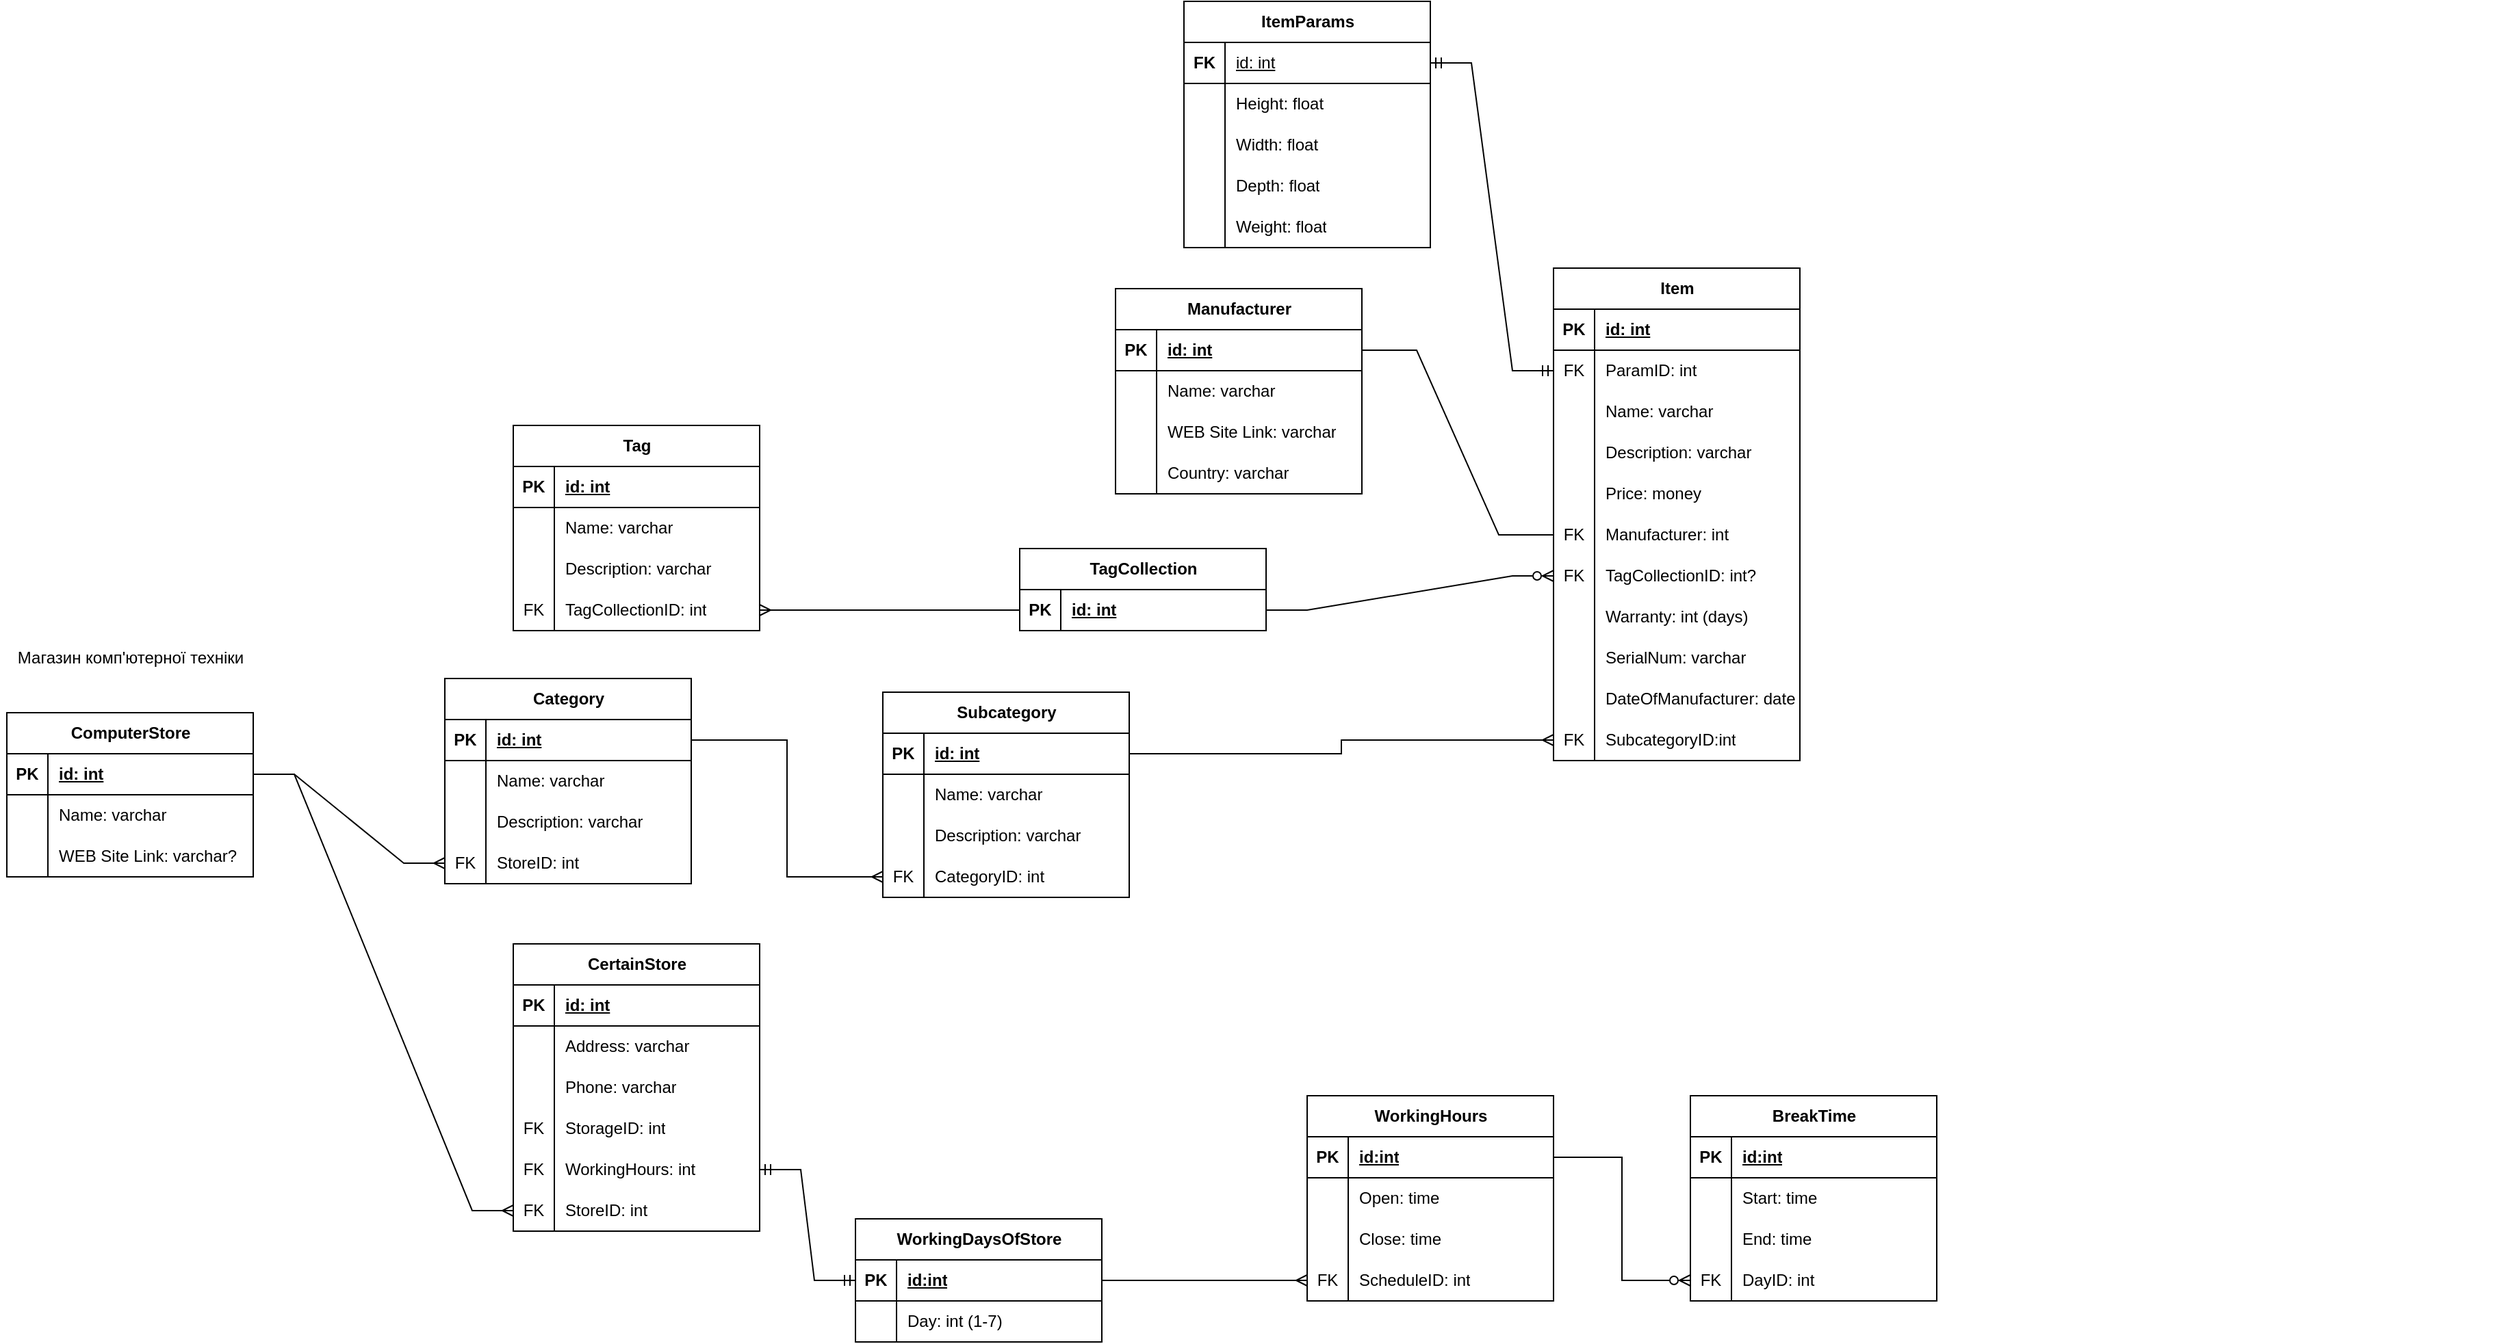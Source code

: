 <mxfile version="21.6.1" type="device">
  <diagram name="Сторінка-1" id="KNJv2P-wH8_gqVKZF1k1">
    <mxGraphModel dx="929" dy="1115" grid="1" gridSize="10" guides="1" tooltips="1" connect="1" arrows="1" fold="1" page="1" pageScale="1" pageWidth="827" pageHeight="1169" math="0" shadow="0">
      <root>
        <mxCell id="0" />
        <mxCell id="1" parent="0" />
        <mxCell id="kjBIjXpRAI9cfV8hKpLh-2" value="Tag" style="shape=table;startSize=30;container=1;collapsible=1;childLayout=tableLayout;fixedRows=1;rowLines=0;fontStyle=1;align=center;resizeLast=1;html=1;" parent="1" vertex="1">
          <mxGeometry x="860" y="610" width="180" height="150" as="geometry" />
        </mxCell>
        <mxCell id="kjBIjXpRAI9cfV8hKpLh-3" value="" style="shape=tableRow;horizontal=0;startSize=0;swimlaneHead=0;swimlaneBody=0;fillColor=none;collapsible=0;dropTarget=0;points=[[0,0.5],[1,0.5]];portConstraint=eastwest;top=0;left=0;right=0;bottom=1;" parent="kjBIjXpRAI9cfV8hKpLh-2" vertex="1">
          <mxGeometry y="30" width="180" height="30" as="geometry" />
        </mxCell>
        <mxCell id="kjBIjXpRAI9cfV8hKpLh-4" value="PK" style="shape=partialRectangle;connectable=0;fillColor=none;top=0;left=0;bottom=0;right=0;fontStyle=1;overflow=hidden;whiteSpace=wrap;html=1;" parent="kjBIjXpRAI9cfV8hKpLh-3" vertex="1">
          <mxGeometry width="30" height="30" as="geometry">
            <mxRectangle width="30" height="30" as="alternateBounds" />
          </mxGeometry>
        </mxCell>
        <mxCell id="kjBIjXpRAI9cfV8hKpLh-5" value="id: int" style="shape=partialRectangle;connectable=0;fillColor=none;top=0;left=0;bottom=0;right=0;align=left;spacingLeft=6;fontStyle=5;overflow=hidden;whiteSpace=wrap;html=1;" parent="kjBIjXpRAI9cfV8hKpLh-3" vertex="1">
          <mxGeometry x="30" width="150" height="30" as="geometry">
            <mxRectangle width="150" height="30" as="alternateBounds" />
          </mxGeometry>
        </mxCell>
        <mxCell id="kjBIjXpRAI9cfV8hKpLh-6" value="" style="shape=tableRow;horizontal=0;startSize=0;swimlaneHead=0;swimlaneBody=0;fillColor=none;collapsible=0;dropTarget=0;points=[[0,0.5],[1,0.5]];portConstraint=eastwest;top=0;left=0;right=0;bottom=0;" parent="kjBIjXpRAI9cfV8hKpLh-2" vertex="1">
          <mxGeometry y="60" width="180" height="30" as="geometry" />
        </mxCell>
        <mxCell id="kjBIjXpRAI9cfV8hKpLh-7" value="" style="shape=partialRectangle;connectable=0;fillColor=none;top=0;left=0;bottom=0;right=0;editable=1;overflow=hidden;whiteSpace=wrap;html=1;" parent="kjBIjXpRAI9cfV8hKpLh-6" vertex="1">
          <mxGeometry width="30" height="30" as="geometry">
            <mxRectangle width="30" height="30" as="alternateBounds" />
          </mxGeometry>
        </mxCell>
        <mxCell id="kjBIjXpRAI9cfV8hKpLh-8" value="Name: varchar" style="shape=partialRectangle;connectable=0;fillColor=none;top=0;left=0;bottom=0;right=0;align=left;spacingLeft=6;overflow=hidden;whiteSpace=wrap;html=1;" parent="kjBIjXpRAI9cfV8hKpLh-6" vertex="1">
          <mxGeometry x="30" width="150" height="30" as="geometry">
            <mxRectangle width="150" height="30" as="alternateBounds" />
          </mxGeometry>
        </mxCell>
        <mxCell id="kjBIjXpRAI9cfV8hKpLh-9" value="" style="shape=tableRow;horizontal=0;startSize=0;swimlaneHead=0;swimlaneBody=0;fillColor=none;collapsible=0;dropTarget=0;points=[[0,0.5],[1,0.5]];portConstraint=eastwest;top=0;left=0;right=0;bottom=0;" parent="kjBIjXpRAI9cfV8hKpLh-2" vertex="1">
          <mxGeometry y="90" width="180" height="30" as="geometry" />
        </mxCell>
        <mxCell id="kjBIjXpRAI9cfV8hKpLh-10" value="" style="shape=partialRectangle;connectable=0;fillColor=none;top=0;left=0;bottom=0;right=0;editable=1;overflow=hidden;whiteSpace=wrap;html=1;" parent="kjBIjXpRAI9cfV8hKpLh-9" vertex="1">
          <mxGeometry width="30" height="30" as="geometry">
            <mxRectangle width="30" height="30" as="alternateBounds" />
          </mxGeometry>
        </mxCell>
        <mxCell id="kjBIjXpRAI9cfV8hKpLh-11" value="Description: varchar" style="shape=partialRectangle;connectable=0;fillColor=none;top=0;left=0;bottom=0;right=0;align=left;spacingLeft=6;overflow=hidden;whiteSpace=wrap;html=1;" parent="kjBIjXpRAI9cfV8hKpLh-9" vertex="1">
          <mxGeometry x="30" width="150" height="30" as="geometry">
            <mxRectangle width="150" height="30" as="alternateBounds" />
          </mxGeometry>
        </mxCell>
        <mxCell id="dIySAKfamKSegTbHx0kU-32" value="" style="shape=tableRow;horizontal=0;startSize=0;swimlaneHead=0;swimlaneBody=0;fillColor=none;collapsible=0;dropTarget=0;points=[[0,0.5],[1,0.5]];portConstraint=eastwest;top=0;left=0;right=0;bottom=0;" parent="kjBIjXpRAI9cfV8hKpLh-2" vertex="1">
          <mxGeometry y="120" width="180" height="30" as="geometry" />
        </mxCell>
        <mxCell id="dIySAKfamKSegTbHx0kU-33" value="FK" style="shape=partialRectangle;connectable=0;fillColor=none;top=0;left=0;bottom=0;right=0;editable=1;overflow=hidden;whiteSpace=wrap;html=1;" parent="dIySAKfamKSegTbHx0kU-32" vertex="1">
          <mxGeometry width="30" height="30" as="geometry">
            <mxRectangle width="30" height="30" as="alternateBounds" />
          </mxGeometry>
        </mxCell>
        <mxCell id="dIySAKfamKSegTbHx0kU-34" value="TagCollectionID: int" style="shape=partialRectangle;connectable=0;fillColor=none;top=0;left=0;bottom=0;right=0;align=left;spacingLeft=6;overflow=hidden;whiteSpace=wrap;html=1;" parent="dIySAKfamKSegTbHx0kU-32" vertex="1">
          <mxGeometry x="30" width="150" height="30" as="geometry">
            <mxRectangle width="150" height="30" as="alternateBounds" />
          </mxGeometry>
        </mxCell>
        <mxCell id="kjBIjXpRAI9cfV8hKpLh-15" value="Manufacturer" style="shape=table;startSize=30;container=1;collapsible=1;childLayout=tableLayout;fixedRows=1;rowLines=0;fontStyle=1;align=center;resizeLast=1;html=1;" parent="1" vertex="1">
          <mxGeometry x="1300" y="510" width="180" height="150" as="geometry" />
        </mxCell>
        <mxCell id="kjBIjXpRAI9cfV8hKpLh-16" value="" style="shape=tableRow;horizontal=0;startSize=0;swimlaneHead=0;swimlaneBody=0;fillColor=none;collapsible=0;dropTarget=0;points=[[0,0.5],[1,0.5]];portConstraint=eastwest;top=0;left=0;right=0;bottom=1;" parent="kjBIjXpRAI9cfV8hKpLh-15" vertex="1">
          <mxGeometry y="30" width="180" height="30" as="geometry" />
        </mxCell>
        <mxCell id="kjBIjXpRAI9cfV8hKpLh-17" value="PK" style="shape=partialRectangle;connectable=0;fillColor=none;top=0;left=0;bottom=0;right=0;fontStyle=1;overflow=hidden;whiteSpace=wrap;html=1;" parent="kjBIjXpRAI9cfV8hKpLh-16" vertex="1">
          <mxGeometry width="30" height="30" as="geometry">
            <mxRectangle width="30" height="30" as="alternateBounds" />
          </mxGeometry>
        </mxCell>
        <mxCell id="kjBIjXpRAI9cfV8hKpLh-18" value="id: int" style="shape=partialRectangle;connectable=0;fillColor=none;top=0;left=0;bottom=0;right=0;align=left;spacingLeft=6;fontStyle=5;overflow=hidden;whiteSpace=wrap;html=1;" parent="kjBIjXpRAI9cfV8hKpLh-16" vertex="1">
          <mxGeometry x="30" width="150" height="30" as="geometry">
            <mxRectangle width="150" height="30" as="alternateBounds" />
          </mxGeometry>
        </mxCell>
        <mxCell id="kjBIjXpRAI9cfV8hKpLh-19" value="" style="shape=tableRow;horizontal=0;startSize=0;swimlaneHead=0;swimlaneBody=0;fillColor=none;collapsible=0;dropTarget=0;points=[[0,0.5],[1,0.5]];portConstraint=eastwest;top=0;left=0;right=0;bottom=0;" parent="kjBIjXpRAI9cfV8hKpLh-15" vertex="1">
          <mxGeometry y="60" width="180" height="30" as="geometry" />
        </mxCell>
        <mxCell id="kjBIjXpRAI9cfV8hKpLh-20" value="" style="shape=partialRectangle;connectable=0;fillColor=none;top=0;left=0;bottom=0;right=0;editable=1;overflow=hidden;whiteSpace=wrap;html=1;" parent="kjBIjXpRAI9cfV8hKpLh-19" vertex="1">
          <mxGeometry width="30" height="30" as="geometry">
            <mxRectangle width="30" height="30" as="alternateBounds" />
          </mxGeometry>
        </mxCell>
        <mxCell id="kjBIjXpRAI9cfV8hKpLh-21" value="Name: varchar" style="shape=partialRectangle;connectable=0;fillColor=none;top=0;left=0;bottom=0;right=0;align=left;spacingLeft=6;overflow=hidden;whiteSpace=wrap;html=1;" parent="kjBIjXpRAI9cfV8hKpLh-19" vertex="1">
          <mxGeometry x="30" width="150" height="30" as="geometry">
            <mxRectangle width="150" height="30" as="alternateBounds" />
          </mxGeometry>
        </mxCell>
        <mxCell id="kjBIjXpRAI9cfV8hKpLh-22" value="" style="shape=tableRow;horizontal=0;startSize=0;swimlaneHead=0;swimlaneBody=0;fillColor=none;collapsible=0;dropTarget=0;points=[[0,0.5],[1,0.5]];portConstraint=eastwest;top=0;left=0;right=0;bottom=0;" parent="kjBIjXpRAI9cfV8hKpLh-15" vertex="1">
          <mxGeometry y="90" width="180" height="30" as="geometry" />
        </mxCell>
        <mxCell id="kjBIjXpRAI9cfV8hKpLh-23" value="" style="shape=partialRectangle;connectable=0;fillColor=none;top=0;left=0;bottom=0;right=0;editable=1;overflow=hidden;whiteSpace=wrap;html=1;" parent="kjBIjXpRAI9cfV8hKpLh-22" vertex="1">
          <mxGeometry width="30" height="30" as="geometry">
            <mxRectangle width="30" height="30" as="alternateBounds" />
          </mxGeometry>
        </mxCell>
        <mxCell id="kjBIjXpRAI9cfV8hKpLh-24" value="WEB Site Link: varchar" style="shape=partialRectangle;connectable=0;fillColor=none;top=0;left=0;bottom=0;right=0;align=left;spacingLeft=6;overflow=hidden;whiteSpace=wrap;html=1;" parent="kjBIjXpRAI9cfV8hKpLh-22" vertex="1">
          <mxGeometry x="30" width="150" height="30" as="geometry">
            <mxRectangle width="150" height="30" as="alternateBounds" />
          </mxGeometry>
        </mxCell>
        <mxCell id="kjBIjXpRAI9cfV8hKpLh-25" value="" style="shape=tableRow;horizontal=0;startSize=0;swimlaneHead=0;swimlaneBody=0;fillColor=none;collapsible=0;dropTarget=0;points=[[0,0.5],[1,0.5]];portConstraint=eastwest;top=0;left=0;right=0;bottom=0;" parent="kjBIjXpRAI9cfV8hKpLh-15" vertex="1">
          <mxGeometry y="120" width="180" height="30" as="geometry" />
        </mxCell>
        <mxCell id="kjBIjXpRAI9cfV8hKpLh-26" value="" style="shape=partialRectangle;connectable=0;fillColor=none;top=0;left=0;bottom=0;right=0;editable=1;overflow=hidden;whiteSpace=wrap;html=1;" parent="kjBIjXpRAI9cfV8hKpLh-25" vertex="1">
          <mxGeometry width="30" height="30" as="geometry">
            <mxRectangle width="30" height="30" as="alternateBounds" />
          </mxGeometry>
        </mxCell>
        <mxCell id="kjBIjXpRAI9cfV8hKpLh-27" value="Country: varchar" style="shape=partialRectangle;connectable=0;fillColor=none;top=0;left=0;bottom=0;right=0;align=left;spacingLeft=6;overflow=hidden;whiteSpace=wrap;html=1;" parent="kjBIjXpRAI9cfV8hKpLh-25" vertex="1">
          <mxGeometry x="30" width="150" height="30" as="geometry">
            <mxRectangle width="150" height="30" as="alternateBounds" />
          </mxGeometry>
        </mxCell>
        <mxCell id="kjBIjXpRAI9cfV8hKpLh-28" value="Item" style="shape=table;startSize=30;container=1;collapsible=1;childLayout=tableLayout;fixedRows=1;rowLines=0;fontStyle=1;align=center;resizeLast=1;html=1;" parent="1" vertex="1">
          <mxGeometry x="1620" y="495" width="180" height="360" as="geometry" />
        </mxCell>
        <mxCell id="kjBIjXpRAI9cfV8hKpLh-29" value="" style="shape=tableRow;horizontal=0;startSize=0;swimlaneHead=0;swimlaneBody=0;fillColor=none;collapsible=0;dropTarget=0;points=[[0,0.5],[1,0.5]];portConstraint=eastwest;top=0;left=0;right=0;bottom=1;" parent="kjBIjXpRAI9cfV8hKpLh-28" vertex="1">
          <mxGeometry y="30" width="180" height="30" as="geometry" />
        </mxCell>
        <mxCell id="kjBIjXpRAI9cfV8hKpLh-30" value="PK" style="shape=partialRectangle;connectable=0;fillColor=none;top=0;left=0;bottom=0;right=0;fontStyle=1;overflow=hidden;whiteSpace=wrap;html=1;" parent="kjBIjXpRAI9cfV8hKpLh-29" vertex="1">
          <mxGeometry width="30" height="30" as="geometry">
            <mxRectangle width="30" height="30" as="alternateBounds" />
          </mxGeometry>
        </mxCell>
        <mxCell id="kjBIjXpRAI9cfV8hKpLh-31" value="id: int" style="shape=partialRectangle;connectable=0;fillColor=none;top=0;left=0;bottom=0;right=0;align=left;spacingLeft=6;fontStyle=5;overflow=hidden;whiteSpace=wrap;html=1;" parent="kjBIjXpRAI9cfV8hKpLh-29" vertex="1">
          <mxGeometry x="30" width="150" height="30" as="geometry">
            <mxRectangle width="150" height="30" as="alternateBounds" />
          </mxGeometry>
        </mxCell>
        <mxCell id="N8qTbDVMig6huBKl857h-1" value="" style="shape=tableRow;horizontal=0;startSize=0;swimlaneHead=0;swimlaneBody=0;fillColor=none;collapsible=0;dropTarget=0;points=[[0,0.5],[1,0.5]];portConstraint=eastwest;top=0;left=0;right=0;bottom=0;" vertex="1" parent="kjBIjXpRAI9cfV8hKpLh-28">
          <mxGeometry y="60" width="180" height="30" as="geometry" />
        </mxCell>
        <mxCell id="N8qTbDVMig6huBKl857h-2" value="FK" style="shape=partialRectangle;connectable=0;fillColor=none;top=0;left=0;bottom=0;right=0;editable=1;overflow=hidden;whiteSpace=wrap;html=1;" vertex="1" parent="N8qTbDVMig6huBKl857h-1">
          <mxGeometry width="30" height="30" as="geometry">
            <mxRectangle width="30" height="30" as="alternateBounds" />
          </mxGeometry>
        </mxCell>
        <mxCell id="N8qTbDVMig6huBKl857h-3" value="ParamID: int" style="shape=partialRectangle;connectable=0;fillColor=none;top=0;left=0;bottom=0;right=0;align=left;spacingLeft=6;overflow=hidden;whiteSpace=wrap;html=1;" vertex="1" parent="N8qTbDVMig6huBKl857h-1">
          <mxGeometry x="30" width="150" height="30" as="geometry">
            <mxRectangle width="150" height="30" as="alternateBounds" />
          </mxGeometry>
        </mxCell>
        <mxCell id="kjBIjXpRAI9cfV8hKpLh-32" value="" style="shape=tableRow;horizontal=0;startSize=0;swimlaneHead=0;swimlaneBody=0;fillColor=none;collapsible=0;dropTarget=0;points=[[0,0.5],[1,0.5]];portConstraint=eastwest;top=0;left=0;right=0;bottom=0;" parent="kjBIjXpRAI9cfV8hKpLh-28" vertex="1">
          <mxGeometry y="90" width="180" height="30" as="geometry" />
        </mxCell>
        <mxCell id="kjBIjXpRAI9cfV8hKpLh-33" value="" style="shape=partialRectangle;connectable=0;fillColor=none;top=0;left=0;bottom=0;right=0;editable=1;overflow=hidden;whiteSpace=wrap;html=1;" parent="kjBIjXpRAI9cfV8hKpLh-32" vertex="1">
          <mxGeometry width="30" height="30" as="geometry">
            <mxRectangle width="30" height="30" as="alternateBounds" />
          </mxGeometry>
        </mxCell>
        <mxCell id="kjBIjXpRAI9cfV8hKpLh-34" value="Name: varchar" style="shape=partialRectangle;connectable=0;fillColor=none;top=0;left=0;bottom=0;right=0;align=left;spacingLeft=6;overflow=hidden;whiteSpace=wrap;html=1;" parent="kjBIjXpRAI9cfV8hKpLh-32" vertex="1">
          <mxGeometry x="30" width="150" height="30" as="geometry">
            <mxRectangle width="150" height="30" as="alternateBounds" />
          </mxGeometry>
        </mxCell>
        <mxCell id="kjBIjXpRAI9cfV8hKpLh-35" value="" style="shape=tableRow;horizontal=0;startSize=0;swimlaneHead=0;swimlaneBody=0;fillColor=none;collapsible=0;dropTarget=0;points=[[0,0.5],[1,0.5]];portConstraint=eastwest;top=0;left=0;right=0;bottom=0;" parent="kjBIjXpRAI9cfV8hKpLh-28" vertex="1">
          <mxGeometry y="120" width="180" height="30" as="geometry" />
        </mxCell>
        <mxCell id="kjBIjXpRAI9cfV8hKpLh-36" value="" style="shape=partialRectangle;connectable=0;fillColor=none;top=0;left=0;bottom=0;right=0;editable=1;overflow=hidden;whiteSpace=wrap;html=1;" parent="kjBIjXpRAI9cfV8hKpLh-35" vertex="1">
          <mxGeometry width="30" height="30" as="geometry">
            <mxRectangle width="30" height="30" as="alternateBounds" />
          </mxGeometry>
        </mxCell>
        <mxCell id="kjBIjXpRAI9cfV8hKpLh-37" value="Description: varchar" style="shape=partialRectangle;connectable=0;fillColor=none;top=0;left=0;bottom=0;right=0;align=left;spacingLeft=6;overflow=hidden;whiteSpace=wrap;html=1;" parent="kjBIjXpRAI9cfV8hKpLh-35" vertex="1">
          <mxGeometry x="30" width="150" height="30" as="geometry">
            <mxRectangle width="150" height="30" as="alternateBounds" />
          </mxGeometry>
        </mxCell>
        <mxCell id="kjBIjXpRAI9cfV8hKpLh-38" value="" style="shape=tableRow;horizontal=0;startSize=0;swimlaneHead=0;swimlaneBody=0;fillColor=none;collapsible=0;dropTarget=0;points=[[0,0.5],[1,0.5]];portConstraint=eastwest;top=0;left=0;right=0;bottom=0;" parent="kjBIjXpRAI9cfV8hKpLh-28" vertex="1">
          <mxGeometry y="150" width="180" height="30" as="geometry" />
        </mxCell>
        <mxCell id="kjBIjXpRAI9cfV8hKpLh-39" value="" style="shape=partialRectangle;connectable=0;fillColor=none;top=0;left=0;bottom=0;right=0;editable=1;overflow=hidden;whiteSpace=wrap;html=1;" parent="kjBIjXpRAI9cfV8hKpLh-38" vertex="1">
          <mxGeometry width="30" height="30" as="geometry">
            <mxRectangle width="30" height="30" as="alternateBounds" />
          </mxGeometry>
        </mxCell>
        <mxCell id="kjBIjXpRAI9cfV8hKpLh-40" value="Price: money" style="shape=partialRectangle;connectable=0;fillColor=none;top=0;left=0;bottom=0;right=0;align=left;spacingLeft=6;overflow=hidden;whiteSpace=wrap;html=1;" parent="kjBIjXpRAI9cfV8hKpLh-38" vertex="1">
          <mxGeometry x="30" width="150" height="30" as="geometry">
            <mxRectangle width="150" height="30" as="alternateBounds" />
          </mxGeometry>
        </mxCell>
        <mxCell id="kjBIjXpRAI9cfV8hKpLh-47" value="" style="shape=tableRow;horizontal=0;startSize=0;swimlaneHead=0;swimlaneBody=0;fillColor=none;collapsible=0;dropTarget=0;points=[[0,0.5],[1,0.5]];portConstraint=eastwest;top=0;left=0;right=0;bottom=0;" parent="kjBIjXpRAI9cfV8hKpLh-28" vertex="1">
          <mxGeometry y="180" width="180" height="30" as="geometry" />
        </mxCell>
        <mxCell id="kjBIjXpRAI9cfV8hKpLh-48" value="FK" style="shape=partialRectangle;connectable=0;fillColor=none;top=0;left=0;bottom=0;right=0;editable=1;overflow=hidden;whiteSpace=wrap;html=1;" parent="kjBIjXpRAI9cfV8hKpLh-47" vertex="1">
          <mxGeometry width="30" height="30" as="geometry">
            <mxRectangle width="30" height="30" as="alternateBounds" />
          </mxGeometry>
        </mxCell>
        <mxCell id="kjBIjXpRAI9cfV8hKpLh-49" value="Manufacturer: int" style="shape=partialRectangle;connectable=0;fillColor=none;top=0;left=0;bottom=0;right=0;align=left;spacingLeft=6;overflow=hidden;whiteSpace=wrap;html=1;" parent="kjBIjXpRAI9cfV8hKpLh-47" vertex="1">
          <mxGeometry x="30" width="150" height="30" as="geometry">
            <mxRectangle width="150" height="30" as="alternateBounds" />
          </mxGeometry>
        </mxCell>
        <mxCell id="kjBIjXpRAI9cfV8hKpLh-53" value="" style="shape=tableRow;horizontal=0;startSize=0;swimlaneHead=0;swimlaneBody=0;fillColor=none;collapsible=0;dropTarget=0;points=[[0,0.5],[1,0.5]];portConstraint=eastwest;top=0;left=0;right=0;bottom=0;" parent="kjBIjXpRAI9cfV8hKpLh-28" vertex="1">
          <mxGeometry y="210" width="180" height="30" as="geometry" />
        </mxCell>
        <mxCell id="kjBIjXpRAI9cfV8hKpLh-54" value="FK" style="shape=partialRectangle;connectable=0;fillColor=none;top=0;left=0;bottom=0;right=0;editable=1;overflow=hidden;whiteSpace=wrap;html=1;" parent="kjBIjXpRAI9cfV8hKpLh-53" vertex="1">
          <mxGeometry width="30" height="30" as="geometry">
            <mxRectangle width="30" height="30" as="alternateBounds" />
          </mxGeometry>
        </mxCell>
        <mxCell id="kjBIjXpRAI9cfV8hKpLh-55" value="TagCollectionID: int?" style="shape=partialRectangle;connectable=0;fillColor=none;top=0;left=0;bottom=0;right=0;align=left;spacingLeft=6;overflow=hidden;whiteSpace=wrap;html=1;" parent="kjBIjXpRAI9cfV8hKpLh-53" vertex="1">
          <mxGeometry x="30" width="150" height="30" as="geometry">
            <mxRectangle width="150" height="30" as="alternateBounds" />
          </mxGeometry>
        </mxCell>
        <mxCell id="kjBIjXpRAI9cfV8hKpLh-56" value="" style="shape=tableRow;horizontal=0;startSize=0;swimlaneHead=0;swimlaneBody=0;fillColor=none;collapsible=0;dropTarget=0;points=[[0,0.5],[1,0.5]];portConstraint=eastwest;top=0;left=0;right=0;bottom=0;" parent="kjBIjXpRAI9cfV8hKpLh-28" vertex="1">
          <mxGeometry y="240" width="180" height="30" as="geometry" />
        </mxCell>
        <mxCell id="kjBIjXpRAI9cfV8hKpLh-57" value="" style="shape=partialRectangle;connectable=0;fillColor=none;top=0;left=0;bottom=0;right=0;editable=1;overflow=hidden;whiteSpace=wrap;html=1;" parent="kjBIjXpRAI9cfV8hKpLh-56" vertex="1">
          <mxGeometry width="30" height="30" as="geometry">
            <mxRectangle width="30" height="30" as="alternateBounds" />
          </mxGeometry>
        </mxCell>
        <mxCell id="kjBIjXpRAI9cfV8hKpLh-58" value="Warranty: int (days)" style="shape=partialRectangle;connectable=0;fillColor=none;top=0;left=0;bottom=0;right=0;align=left;spacingLeft=6;overflow=hidden;whiteSpace=wrap;html=1;" parent="kjBIjXpRAI9cfV8hKpLh-56" vertex="1">
          <mxGeometry x="30" width="150" height="30" as="geometry">
            <mxRectangle width="150" height="30" as="alternateBounds" />
          </mxGeometry>
        </mxCell>
        <mxCell id="kjBIjXpRAI9cfV8hKpLh-59" value="" style="shape=tableRow;horizontal=0;startSize=0;swimlaneHead=0;swimlaneBody=0;fillColor=none;collapsible=0;dropTarget=0;points=[[0,0.5],[1,0.5]];portConstraint=eastwest;top=0;left=0;right=0;bottom=0;" parent="kjBIjXpRAI9cfV8hKpLh-28" vertex="1">
          <mxGeometry y="270" width="180" height="30" as="geometry" />
        </mxCell>
        <mxCell id="kjBIjXpRAI9cfV8hKpLh-60" value="" style="shape=partialRectangle;connectable=0;fillColor=none;top=0;left=0;bottom=0;right=0;editable=1;overflow=hidden;whiteSpace=wrap;html=1;" parent="kjBIjXpRAI9cfV8hKpLh-59" vertex="1">
          <mxGeometry width="30" height="30" as="geometry">
            <mxRectangle width="30" height="30" as="alternateBounds" />
          </mxGeometry>
        </mxCell>
        <mxCell id="kjBIjXpRAI9cfV8hKpLh-61" value="SerialNum: varchar" style="shape=partialRectangle;connectable=0;fillColor=none;top=0;left=0;bottom=0;right=0;align=left;spacingLeft=6;overflow=hidden;whiteSpace=wrap;html=1;" parent="kjBIjXpRAI9cfV8hKpLh-59" vertex="1">
          <mxGeometry x="30" width="150" height="30" as="geometry">
            <mxRectangle width="150" height="30" as="alternateBounds" />
          </mxGeometry>
        </mxCell>
        <mxCell id="kjBIjXpRAI9cfV8hKpLh-62" value="" style="shape=tableRow;horizontal=0;startSize=0;swimlaneHead=0;swimlaneBody=0;fillColor=none;collapsible=0;dropTarget=0;points=[[0,0.5],[1,0.5]];portConstraint=eastwest;top=0;left=0;right=0;bottom=0;" parent="kjBIjXpRAI9cfV8hKpLh-28" vertex="1">
          <mxGeometry y="300" width="180" height="30" as="geometry" />
        </mxCell>
        <mxCell id="kjBIjXpRAI9cfV8hKpLh-63" value="" style="shape=partialRectangle;connectable=0;fillColor=none;top=0;left=0;bottom=0;right=0;editable=1;overflow=hidden;whiteSpace=wrap;html=1;" parent="kjBIjXpRAI9cfV8hKpLh-62" vertex="1">
          <mxGeometry width="30" height="30" as="geometry">
            <mxRectangle width="30" height="30" as="alternateBounds" />
          </mxGeometry>
        </mxCell>
        <mxCell id="kjBIjXpRAI9cfV8hKpLh-64" value="DateOfManufacturer: date" style="shape=partialRectangle;connectable=0;fillColor=none;top=0;left=0;bottom=0;right=0;align=left;spacingLeft=6;overflow=hidden;whiteSpace=wrap;html=1;" parent="kjBIjXpRAI9cfV8hKpLh-62" vertex="1">
          <mxGeometry x="30" width="150" height="30" as="geometry">
            <mxRectangle width="150" height="30" as="alternateBounds" />
          </mxGeometry>
        </mxCell>
        <mxCell id="5bF1P5pyTOgjxRFqOIpG-7" value="" style="shape=tableRow;horizontal=0;startSize=0;swimlaneHead=0;swimlaneBody=0;fillColor=none;collapsible=0;dropTarget=0;points=[[0,0.5],[1,0.5]];portConstraint=eastwest;top=0;left=0;right=0;bottom=0;" parent="kjBIjXpRAI9cfV8hKpLh-28" vertex="1">
          <mxGeometry y="330" width="180" height="30" as="geometry" />
        </mxCell>
        <mxCell id="5bF1P5pyTOgjxRFqOIpG-8" value="FK" style="shape=partialRectangle;connectable=0;fillColor=none;top=0;left=0;bottom=0;right=0;editable=1;overflow=hidden;whiteSpace=wrap;html=1;" parent="5bF1P5pyTOgjxRFqOIpG-7" vertex="1">
          <mxGeometry width="30" height="30" as="geometry">
            <mxRectangle width="30" height="30" as="alternateBounds" />
          </mxGeometry>
        </mxCell>
        <mxCell id="5bF1P5pyTOgjxRFqOIpG-9" value="SubcategoryID:int" style="shape=partialRectangle;connectable=0;fillColor=none;top=0;left=0;bottom=0;right=0;align=left;spacingLeft=6;overflow=hidden;whiteSpace=wrap;html=1;" parent="5bF1P5pyTOgjxRFqOIpG-7" vertex="1">
          <mxGeometry x="30" width="150" height="30" as="geometry">
            <mxRectangle width="150" height="30" as="alternateBounds" />
          </mxGeometry>
        </mxCell>
        <mxCell id="kjBIjXpRAI9cfV8hKpLh-65" value="ItemParams" style="shape=table;startSize=30;container=1;collapsible=1;childLayout=tableLayout;fixedRows=1;rowLines=0;fontStyle=1;align=center;resizeLast=1;html=1;" parent="1" vertex="1">
          <mxGeometry x="1350" y="300" width="180" height="180" as="geometry" />
        </mxCell>
        <mxCell id="kjBIjXpRAI9cfV8hKpLh-66" value="" style="shape=tableRow;horizontal=0;startSize=0;swimlaneHead=0;swimlaneBody=0;fillColor=none;collapsible=0;dropTarget=0;points=[[0,0.5],[1,0.5]];portConstraint=eastwest;top=0;left=0;right=0;bottom=1;" parent="kjBIjXpRAI9cfV8hKpLh-65" vertex="1">
          <mxGeometry y="30" width="180" height="30" as="geometry" />
        </mxCell>
        <mxCell id="kjBIjXpRAI9cfV8hKpLh-67" value="FK" style="shape=partialRectangle;connectable=0;fillColor=none;top=0;left=0;bottom=0;right=0;fontStyle=1;overflow=hidden;whiteSpace=wrap;html=1;" parent="kjBIjXpRAI9cfV8hKpLh-66" vertex="1">
          <mxGeometry width="30" height="30" as="geometry">
            <mxRectangle width="30" height="30" as="alternateBounds" />
          </mxGeometry>
        </mxCell>
        <mxCell id="kjBIjXpRAI9cfV8hKpLh-68" value="&lt;span style=&quot;font-weight: normal;&quot;&gt;id: int&lt;/span&gt;" style="shape=partialRectangle;connectable=0;fillColor=none;top=0;left=0;bottom=0;right=0;align=left;spacingLeft=6;fontStyle=5;overflow=hidden;whiteSpace=wrap;html=1;strokeColor=default;" parent="kjBIjXpRAI9cfV8hKpLh-66" vertex="1">
          <mxGeometry x="30" width="150" height="30" as="geometry">
            <mxRectangle width="150" height="30" as="alternateBounds" />
          </mxGeometry>
        </mxCell>
        <mxCell id="kjBIjXpRAI9cfV8hKpLh-69" value="" style="shape=tableRow;horizontal=0;startSize=0;swimlaneHead=0;swimlaneBody=0;fillColor=none;collapsible=0;dropTarget=0;points=[[0,0.5],[1,0.5]];portConstraint=eastwest;top=0;left=0;right=0;bottom=0;" parent="kjBIjXpRAI9cfV8hKpLh-65" vertex="1">
          <mxGeometry y="60" width="180" height="30" as="geometry" />
        </mxCell>
        <mxCell id="kjBIjXpRAI9cfV8hKpLh-70" value="" style="shape=partialRectangle;connectable=0;fillColor=none;top=0;left=0;bottom=0;right=0;editable=1;overflow=hidden;whiteSpace=wrap;html=1;" parent="kjBIjXpRAI9cfV8hKpLh-69" vertex="1">
          <mxGeometry width="30" height="30" as="geometry">
            <mxRectangle width="30" height="30" as="alternateBounds" />
          </mxGeometry>
        </mxCell>
        <mxCell id="kjBIjXpRAI9cfV8hKpLh-71" value="Height: float" style="shape=partialRectangle;connectable=0;fillColor=none;top=0;left=0;bottom=0;right=0;align=left;spacingLeft=6;overflow=hidden;whiteSpace=wrap;html=1;" parent="kjBIjXpRAI9cfV8hKpLh-69" vertex="1">
          <mxGeometry x="30" width="150" height="30" as="geometry">
            <mxRectangle width="150" height="30" as="alternateBounds" />
          </mxGeometry>
        </mxCell>
        <mxCell id="kjBIjXpRAI9cfV8hKpLh-72" value="" style="shape=tableRow;horizontal=0;startSize=0;swimlaneHead=0;swimlaneBody=0;fillColor=none;collapsible=0;dropTarget=0;points=[[0,0.5],[1,0.5]];portConstraint=eastwest;top=0;left=0;right=0;bottom=0;" parent="kjBIjXpRAI9cfV8hKpLh-65" vertex="1">
          <mxGeometry y="90" width="180" height="30" as="geometry" />
        </mxCell>
        <mxCell id="kjBIjXpRAI9cfV8hKpLh-73" value="" style="shape=partialRectangle;connectable=0;fillColor=none;top=0;left=0;bottom=0;right=0;editable=1;overflow=hidden;whiteSpace=wrap;html=1;" parent="kjBIjXpRAI9cfV8hKpLh-72" vertex="1">
          <mxGeometry width="30" height="30" as="geometry">
            <mxRectangle width="30" height="30" as="alternateBounds" />
          </mxGeometry>
        </mxCell>
        <mxCell id="kjBIjXpRAI9cfV8hKpLh-74" value="Width: float" style="shape=partialRectangle;connectable=0;fillColor=none;top=0;left=0;bottom=0;right=0;align=left;spacingLeft=6;overflow=hidden;whiteSpace=wrap;html=1;" parent="kjBIjXpRAI9cfV8hKpLh-72" vertex="1">
          <mxGeometry x="30" width="150" height="30" as="geometry">
            <mxRectangle width="150" height="30" as="alternateBounds" />
          </mxGeometry>
        </mxCell>
        <mxCell id="kjBIjXpRAI9cfV8hKpLh-75" value="" style="shape=tableRow;horizontal=0;startSize=0;swimlaneHead=0;swimlaneBody=0;fillColor=none;collapsible=0;dropTarget=0;points=[[0,0.5],[1,0.5]];portConstraint=eastwest;top=0;left=0;right=0;bottom=0;" parent="kjBIjXpRAI9cfV8hKpLh-65" vertex="1">
          <mxGeometry y="120" width="180" height="30" as="geometry" />
        </mxCell>
        <mxCell id="kjBIjXpRAI9cfV8hKpLh-76" value="" style="shape=partialRectangle;connectable=0;fillColor=none;top=0;left=0;bottom=0;right=0;editable=1;overflow=hidden;whiteSpace=wrap;html=1;" parent="kjBIjXpRAI9cfV8hKpLh-75" vertex="1">
          <mxGeometry width="30" height="30" as="geometry">
            <mxRectangle width="30" height="30" as="alternateBounds" />
          </mxGeometry>
        </mxCell>
        <mxCell id="kjBIjXpRAI9cfV8hKpLh-77" value="Depth: float" style="shape=partialRectangle;connectable=0;fillColor=none;top=0;left=0;bottom=0;right=0;align=left;spacingLeft=6;overflow=hidden;whiteSpace=wrap;html=1;" parent="kjBIjXpRAI9cfV8hKpLh-75" vertex="1">
          <mxGeometry x="30" width="150" height="30" as="geometry">
            <mxRectangle width="150" height="30" as="alternateBounds" />
          </mxGeometry>
        </mxCell>
        <mxCell id="kjBIjXpRAI9cfV8hKpLh-78" value="" style="shape=tableRow;horizontal=0;startSize=0;swimlaneHead=0;swimlaneBody=0;fillColor=none;collapsible=0;dropTarget=0;points=[[0,0.5],[1,0.5]];portConstraint=eastwest;top=0;left=0;right=0;bottom=0;" parent="kjBIjXpRAI9cfV8hKpLh-65" vertex="1">
          <mxGeometry y="150" width="180" height="30" as="geometry" />
        </mxCell>
        <mxCell id="kjBIjXpRAI9cfV8hKpLh-79" value="" style="shape=partialRectangle;connectable=0;fillColor=none;top=0;left=0;bottom=0;right=0;editable=1;overflow=hidden;whiteSpace=wrap;html=1;" parent="kjBIjXpRAI9cfV8hKpLh-78" vertex="1">
          <mxGeometry width="30" height="30" as="geometry">
            <mxRectangle width="30" height="30" as="alternateBounds" />
          </mxGeometry>
        </mxCell>
        <mxCell id="kjBIjXpRAI9cfV8hKpLh-80" value="Weight: float" style="shape=partialRectangle;connectable=0;fillColor=none;top=0;left=0;bottom=0;right=0;align=left;spacingLeft=6;overflow=hidden;whiteSpace=wrap;html=1;" parent="kjBIjXpRAI9cfV8hKpLh-78" vertex="1">
          <mxGeometry x="30" width="150" height="30" as="geometry">
            <mxRectangle width="150" height="30" as="alternateBounds" />
          </mxGeometry>
        </mxCell>
        <mxCell id="kjBIjXpRAI9cfV8hKpLh-82" value="Category" style="shape=table;startSize=30;container=1;collapsible=1;childLayout=tableLayout;fixedRows=1;rowLines=0;fontStyle=1;align=center;resizeLast=1;html=1;" parent="1" vertex="1">
          <mxGeometry x="810" y="795" width="180" height="150" as="geometry" />
        </mxCell>
        <mxCell id="kjBIjXpRAI9cfV8hKpLh-83" value="" style="shape=tableRow;horizontal=0;startSize=0;swimlaneHead=0;swimlaneBody=0;fillColor=none;collapsible=0;dropTarget=0;points=[[0,0.5],[1,0.5]];portConstraint=eastwest;top=0;left=0;right=0;bottom=1;strokeColor=default;" parent="kjBIjXpRAI9cfV8hKpLh-82" vertex="1">
          <mxGeometry y="30" width="180" height="30" as="geometry" />
        </mxCell>
        <mxCell id="kjBIjXpRAI9cfV8hKpLh-84" value="PK" style="shape=partialRectangle;connectable=0;fillColor=none;top=0;left=0;bottom=0;right=0;fontStyle=1;overflow=hidden;whiteSpace=wrap;html=1;" parent="kjBIjXpRAI9cfV8hKpLh-83" vertex="1">
          <mxGeometry width="30" height="30" as="geometry">
            <mxRectangle width="30" height="30" as="alternateBounds" />
          </mxGeometry>
        </mxCell>
        <mxCell id="kjBIjXpRAI9cfV8hKpLh-85" value="id: int" style="shape=partialRectangle;connectable=0;fillColor=none;top=0;left=0;bottom=0;right=0;align=left;spacingLeft=6;fontStyle=5;overflow=hidden;whiteSpace=wrap;html=1;" parent="kjBIjXpRAI9cfV8hKpLh-83" vertex="1">
          <mxGeometry x="30" width="150" height="30" as="geometry">
            <mxRectangle width="150" height="30" as="alternateBounds" />
          </mxGeometry>
        </mxCell>
        <mxCell id="kjBIjXpRAI9cfV8hKpLh-86" value="" style="shape=tableRow;horizontal=0;startSize=0;swimlaneHead=0;swimlaneBody=0;fillColor=none;collapsible=0;dropTarget=0;points=[[0,0.5],[1,0.5]];portConstraint=eastwest;top=0;left=0;right=0;bottom=0;" parent="kjBIjXpRAI9cfV8hKpLh-82" vertex="1">
          <mxGeometry y="60" width="180" height="30" as="geometry" />
        </mxCell>
        <mxCell id="kjBIjXpRAI9cfV8hKpLh-87" value="" style="shape=partialRectangle;connectable=0;fillColor=none;top=0;left=0;bottom=0;right=0;editable=1;overflow=hidden;whiteSpace=wrap;html=1;" parent="kjBIjXpRAI9cfV8hKpLh-86" vertex="1">
          <mxGeometry width="30" height="30" as="geometry">
            <mxRectangle width="30" height="30" as="alternateBounds" />
          </mxGeometry>
        </mxCell>
        <mxCell id="kjBIjXpRAI9cfV8hKpLh-88" value="Name: varchar" style="shape=partialRectangle;connectable=0;fillColor=none;top=0;left=0;bottom=0;right=0;align=left;spacingLeft=6;overflow=hidden;whiteSpace=wrap;html=1;" parent="kjBIjXpRAI9cfV8hKpLh-86" vertex="1">
          <mxGeometry x="30" width="150" height="30" as="geometry">
            <mxRectangle width="150" height="30" as="alternateBounds" />
          </mxGeometry>
        </mxCell>
        <mxCell id="kjBIjXpRAI9cfV8hKpLh-89" value="" style="shape=tableRow;horizontal=0;startSize=0;swimlaneHead=0;swimlaneBody=0;fillColor=none;collapsible=0;dropTarget=0;points=[[0,0.5],[1,0.5]];portConstraint=eastwest;top=0;left=0;right=0;bottom=0;" parent="kjBIjXpRAI9cfV8hKpLh-82" vertex="1">
          <mxGeometry y="90" width="180" height="30" as="geometry" />
        </mxCell>
        <mxCell id="kjBIjXpRAI9cfV8hKpLh-90" value="" style="shape=partialRectangle;connectable=0;fillColor=none;top=0;left=0;bottom=0;right=0;editable=1;overflow=hidden;whiteSpace=wrap;html=1;" parent="kjBIjXpRAI9cfV8hKpLh-89" vertex="1">
          <mxGeometry width="30" height="30" as="geometry">
            <mxRectangle width="30" height="30" as="alternateBounds" />
          </mxGeometry>
        </mxCell>
        <mxCell id="kjBIjXpRAI9cfV8hKpLh-91" value="Description: varchar" style="shape=partialRectangle;connectable=0;fillColor=none;top=0;left=0;bottom=0;right=0;align=left;spacingLeft=6;overflow=hidden;whiteSpace=wrap;html=1;" parent="kjBIjXpRAI9cfV8hKpLh-89" vertex="1">
          <mxGeometry x="30" width="150" height="30" as="geometry">
            <mxRectangle width="150" height="30" as="alternateBounds" />
          </mxGeometry>
        </mxCell>
        <mxCell id="lPjvJUCGzf2F2TGEFoaW-33" value="" style="shape=tableRow;horizontal=0;startSize=0;swimlaneHead=0;swimlaneBody=0;fillColor=none;collapsible=0;dropTarget=0;points=[[0,0.5],[1,0.5]];portConstraint=eastwest;top=0;left=0;right=0;bottom=0;" parent="kjBIjXpRAI9cfV8hKpLh-82" vertex="1">
          <mxGeometry y="120" width="180" height="30" as="geometry" />
        </mxCell>
        <mxCell id="lPjvJUCGzf2F2TGEFoaW-34" value="FK" style="shape=partialRectangle;connectable=0;fillColor=none;top=0;left=0;bottom=0;right=0;editable=1;overflow=hidden;whiteSpace=wrap;html=1;" parent="lPjvJUCGzf2F2TGEFoaW-33" vertex="1">
          <mxGeometry width="30" height="30" as="geometry">
            <mxRectangle width="30" height="30" as="alternateBounds" />
          </mxGeometry>
        </mxCell>
        <mxCell id="lPjvJUCGzf2F2TGEFoaW-35" value="StoreID: int" style="shape=partialRectangle;connectable=0;fillColor=none;top=0;left=0;bottom=0;right=0;align=left;spacingLeft=6;overflow=hidden;whiteSpace=wrap;html=1;" parent="lPjvJUCGzf2F2TGEFoaW-33" vertex="1">
          <mxGeometry x="30" width="150" height="30" as="geometry">
            <mxRectangle width="150" height="30" as="alternateBounds" />
          </mxGeometry>
        </mxCell>
        <mxCell id="kjBIjXpRAI9cfV8hKpLh-99" value="Subcategory" style="shape=table;startSize=30;container=1;collapsible=1;childLayout=tableLayout;fixedRows=1;rowLines=0;fontStyle=1;align=center;resizeLast=1;html=1;" parent="1" vertex="1">
          <mxGeometry x="1130" y="805" width="180" height="150" as="geometry" />
        </mxCell>
        <mxCell id="kjBIjXpRAI9cfV8hKpLh-100" value="" style="shape=tableRow;horizontal=0;startSize=0;swimlaneHead=0;swimlaneBody=0;fillColor=none;collapsible=0;dropTarget=0;points=[[0,0.5],[1,0.5]];portConstraint=eastwest;top=0;left=0;right=0;bottom=1;" parent="kjBIjXpRAI9cfV8hKpLh-99" vertex="1">
          <mxGeometry y="30" width="180" height="30" as="geometry" />
        </mxCell>
        <mxCell id="kjBIjXpRAI9cfV8hKpLh-101" value="PK" style="shape=partialRectangle;connectable=0;fillColor=none;top=0;left=0;bottom=0;right=0;fontStyle=1;overflow=hidden;whiteSpace=wrap;html=1;" parent="kjBIjXpRAI9cfV8hKpLh-100" vertex="1">
          <mxGeometry width="30" height="30" as="geometry">
            <mxRectangle width="30" height="30" as="alternateBounds" />
          </mxGeometry>
        </mxCell>
        <mxCell id="kjBIjXpRAI9cfV8hKpLh-102" value="id: int" style="shape=partialRectangle;connectable=0;fillColor=none;top=0;left=0;bottom=0;right=0;align=left;spacingLeft=6;fontStyle=5;overflow=hidden;whiteSpace=wrap;html=1;" parent="kjBIjXpRAI9cfV8hKpLh-100" vertex="1">
          <mxGeometry x="30" width="150" height="30" as="geometry">
            <mxRectangle width="150" height="30" as="alternateBounds" />
          </mxGeometry>
        </mxCell>
        <mxCell id="kjBIjXpRAI9cfV8hKpLh-103" value="" style="shape=tableRow;horizontal=0;startSize=0;swimlaneHead=0;swimlaneBody=0;fillColor=none;collapsible=0;dropTarget=0;points=[[0,0.5],[1,0.5]];portConstraint=eastwest;top=0;left=0;right=0;bottom=0;" parent="kjBIjXpRAI9cfV8hKpLh-99" vertex="1">
          <mxGeometry y="60" width="180" height="30" as="geometry" />
        </mxCell>
        <mxCell id="kjBIjXpRAI9cfV8hKpLh-104" value="" style="shape=partialRectangle;connectable=0;fillColor=none;top=0;left=0;bottom=0;right=0;editable=1;overflow=hidden;whiteSpace=wrap;html=1;" parent="kjBIjXpRAI9cfV8hKpLh-103" vertex="1">
          <mxGeometry width="30" height="30" as="geometry">
            <mxRectangle width="30" height="30" as="alternateBounds" />
          </mxGeometry>
        </mxCell>
        <mxCell id="kjBIjXpRAI9cfV8hKpLh-105" value="Name: varchar" style="shape=partialRectangle;connectable=0;fillColor=none;top=0;left=0;bottom=0;right=0;align=left;spacingLeft=6;overflow=hidden;whiteSpace=wrap;html=1;" parent="kjBIjXpRAI9cfV8hKpLh-103" vertex="1">
          <mxGeometry x="30" width="150" height="30" as="geometry">
            <mxRectangle width="150" height="30" as="alternateBounds" />
          </mxGeometry>
        </mxCell>
        <mxCell id="kjBIjXpRAI9cfV8hKpLh-106" value="" style="shape=tableRow;horizontal=0;startSize=0;swimlaneHead=0;swimlaneBody=0;fillColor=none;collapsible=0;dropTarget=0;points=[[0,0.5],[1,0.5]];portConstraint=eastwest;top=0;left=0;right=0;bottom=0;" parent="kjBIjXpRAI9cfV8hKpLh-99" vertex="1">
          <mxGeometry y="90" width="180" height="30" as="geometry" />
        </mxCell>
        <mxCell id="kjBIjXpRAI9cfV8hKpLh-107" value="" style="shape=partialRectangle;connectable=0;fillColor=none;top=0;left=0;bottom=0;right=0;editable=1;overflow=hidden;whiteSpace=wrap;html=1;" parent="kjBIjXpRAI9cfV8hKpLh-106" vertex="1">
          <mxGeometry width="30" height="30" as="geometry">
            <mxRectangle width="30" height="30" as="alternateBounds" />
          </mxGeometry>
        </mxCell>
        <mxCell id="kjBIjXpRAI9cfV8hKpLh-108" value="Description: varchar" style="shape=partialRectangle;connectable=0;fillColor=none;top=0;left=0;bottom=0;right=0;align=left;spacingLeft=6;overflow=hidden;whiteSpace=wrap;html=1;" parent="kjBIjXpRAI9cfV8hKpLh-106" vertex="1">
          <mxGeometry x="30" width="150" height="30" as="geometry">
            <mxRectangle width="150" height="30" as="alternateBounds" />
          </mxGeometry>
        </mxCell>
        <mxCell id="kjBIjXpRAI9cfV8hKpLh-109" value="" style="shape=tableRow;horizontal=0;startSize=0;swimlaneHead=0;swimlaneBody=0;fillColor=none;collapsible=0;dropTarget=0;points=[[0,0.5],[1,0.5]];portConstraint=eastwest;top=0;left=0;right=0;bottom=0;" parent="kjBIjXpRAI9cfV8hKpLh-99" vertex="1">
          <mxGeometry y="120" width="180" height="30" as="geometry" />
        </mxCell>
        <mxCell id="kjBIjXpRAI9cfV8hKpLh-110" value="FK" style="shape=partialRectangle;connectable=0;fillColor=none;top=0;left=0;bottom=0;right=0;editable=1;overflow=hidden;whiteSpace=wrap;html=1;" parent="kjBIjXpRAI9cfV8hKpLh-109" vertex="1">
          <mxGeometry width="30" height="30" as="geometry">
            <mxRectangle width="30" height="30" as="alternateBounds" />
          </mxGeometry>
        </mxCell>
        <mxCell id="kjBIjXpRAI9cfV8hKpLh-111" value="CategoryID: int&amp;nbsp;" style="shape=partialRectangle;connectable=0;fillColor=none;top=0;left=0;bottom=0;right=0;align=left;spacingLeft=6;overflow=hidden;whiteSpace=wrap;html=1;" parent="kjBIjXpRAI9cfV8hKpLh-109" vertex="1">
          <mxGeometry x="30" width="150" height="30" as="geometry">
            <mxRectangle width="150" height="30" as="alternateBounds" />
          </mxGeometry>
        </mxCell>
        <mxCell id="kjBIjXpRAI9cfV8hKpLh-141" value="CertainStore" style="shape=table;startSize=30;container=1;collapsible=1;childLayout=tableLayout;fixedRows=1;rowLines=0;fontStyle=1;align=center;resizeLast=1;html=1;" parent="1" vertex="1">
          <mxGeometry x="860" y="989" width="180" height="210" as="geometry" />
        </mxCell>
        <mxCell id="kjBIjXpRAI9cfV8hKpLh-142" value="" style="shape=tableRow;horizontal=0;startSize=0;swimlaneHead=0;swimlaneBody=0;fillColor=none;collapsible=0;dropTarget=0;points=[[0,0.5],[1,0.5]];portConstraint=eastwest;top=0;left=0;right=0;bottom=1;" parent="kjBIjXpRAI9cfV8hKpLh-141" vertex="1">
          <mxGeometry y="30" width="180" height="30" as="geometry" />
        </mxCell>
        <mxCell id="kjBIjXpRAI9cfV8hKpLh-143" value="PK" style="shape=partialRectangle;connectable=0;fillColor=none;top=0;left=0;bottom=0;right=0;fontStyle=1;overflow=hidden;whiteSpace=wrap;html=1;" parent="kjBIjXpRAI9cfV8hKpLh-142" vertex="1">
          <mxGeometry width="30" height="30" as="geometry">
            <mxRectangle width="30" height="30" as="alternateBounds" />
          </mxGeometry>
        </mxCell>
        <mxCell id="kjBIjXpRAI9cfV8hKpLh-144" value="id: int" style="shape=partialRectangle;connectable=0;fillColor=none;top=0;left=0;bottom=0;right=0;align=left;spacingLeft=6;fontStyle=5;overflow=hidden;whiteSpace=wrap;html=1;" parent="kjBIjXpRAI9cfV8hKpLh-142" vertex="1">
          <mxGeometry x="30" width="150" height="30" as="geometry">
            <mxRectangle width="150" height="30" as="alternateBounds" />
          </mxGeometry>
        </mxCell>
        <mxCell id="kjBIjXpRAI9cfV8hKpLh-145" value="" style="shape=tableRow;horizontal=0;startSize=0;swimlaneHead=0;swimlaneBody=0;fillColor=none;collapsible=0;dropTarget=0;points=[[0,0.5],[1,0.5]];portConstraint=eastwest;top=0;left=0;right=0;bottom=0;" parent="kjBIjXpRAI9cfV8hKpLh-141" vertex="1">
          <mxGeometry y="60" width="180" height="30" as="geometry" />
        </mxCell>
        <mxCell id="kjBIjXpRAI9cfV8hKpLh-146" value="" style="shape=partialRectangle;connectable=0;fillColor=none;top=0;left=0;bottom=0;right=0;editable=1;overflow=hidden;whiteSpace=wrap;html=1;" parent="kjBIjXpRAI9cfV8hKpLh-145" vertex="1">
          <mxGeometry width="30" height="30" as="geometry">
            <mxRectangle width="30" height="30" as="alternateBounds" />
          </mxGeometry>
        </mxCell>
        <mxCell id="kjBIjXpRAI9cfV8hKpLh-147" value="Address: varchar" style="shape=partialRectangle;connectable=0;fillColor=none;top=0;left=0;bottom=0;right=0;align=left;spacingLeft=6;overflow=hidden;whiteSpace=wrap;html=1;" parent="kjBIjXpRAI9cfV8hKpLh-145" vertex="1">
          <mxGeometry x="30" width="150" height="30" as="geometry">
            <mxRectangle width="150" height="30" as="alternateBounds" />
          </mxGeometry>
        </mxCell>
        <mxCell id="kjBIjXpRAI9cfV8hKpLh-148" value="" style="shape=tableRow;horizontal=0;startSize=0;swimlaneHead=0;swimlaneBody=0;fillColor=none;collapsible=0;dropTarget=0;points=[[0,0.5],[1,0.5]];portConstraint=eastwest;top=0;left=0;right=0;bottom=0;" parent="kjBIjXpRAI9cfV8hKpLh-141" vertex="1">
          <mxGeometry y="90" width="180" height="30" as="geometry" />
        </mxCell>
        <mxCell id="kjBIjXpRAI9cfV8hKpLh-149" value="" style="shape=partialRectangle;connectable=0;fillColor=none;top=0;left=0;bottom=0;right=0;editable=1;overflow=hidden;whiteSpace=wrap;html=1;" parent="kjBIjXpRAI9cfV8hKpLh-148" vertex="1">
          <mxGeometry width="30" height="30" as="geometry">
            <mxRectangle width="30" height="30" as="alternateBounds" />
          </mxGeometry>
        </mxCell>
        <mxCell id="kjBIjXpRAI9cfV8hKpLh-150" value="Phone: varchar" style="shape=partialRectangle;connectable=0;fillColor=none;top=0;left=0;bottom=0;right=0;align=left;spacingLeft=6;overflow=hidden;whiteSpace=wrap;html=1;" parent="kjBIjXpRAI9cfV8hKpLh-148" vertex="1">
          <mxGeometry x="30" width="150" height="30" as="geometry">
            <mxRectangle width="150" height="30" as="alternateBounds" />
          </mxGeometry>
        </mxCell>
        <mxCell id="dIySAKfamKSegTbHx0kU-47" value="" style="shape=tableRow;horizontal=0;startSize=0;swimlaneHead=0;swimlaneBody=0;fillColor=none;collapsible=0;dropTarget=0;points=[[0,0.5],[1,0.5]];portConstraint=eastwest;top=0;left=0;right=0;bottom=0;" parent="kjBIjXpRAI9cfV8hKpLh-141" vertex="1">
          <mxGeometry y="120" width="180" height="30" as="geometry" />
        </mxCell>
        <mxCell id="dIySAKfamKSegTbHx0kU-48" value="FK" style="shape=partialRectangle;connectable=0;fillColor=none;top=0;left=0;bottom=0;right=0;editable=1;overflow=hidden;whiteSpace=wrap;html=1;" parent="dIySAKfamKSegTbHx0kU-47" vertex="1">
          <mxGeometry width="30" height="30" as="geometry">
            <mxRectangle width="30" height="30" as="alternateBounds" />
          </mxGeometry>
        </mxCell>
        <mxCell id="dIySAKfamKSegTbHx0kU-49" value="StorageID: int" style="shape=partialRectangle;connectable=0;fillColor=none;top=0;left=0;bottom=0;right=0;align=left;spacingLeft=6;overflow=hidden;whiteSpace=wrap;html=1;" parent="dIySAKfamKSegTbHx0kU-47" vertex="1">
          <mxGeometry x="30" width="150" height="30" as="geometry">
            <mxRectangle width="150" height="30" as="alternateBounds" />
          </mxGeometry>
        </mxCell>
        <mxCell id="kjBIjXpRAI9cfV8hKpLh-151" value="" style="shape=tableRow;horizontal=0;startSize=0;swimlaneHead=0;swimlaneBody=0;fillColor=none;collapsible=0;dropTarget=0;points=[[0,0.5],[1,0.5]];portConstraint=eastwest;top=0;left=0;right=0;bottom=0;" parent="kjBIjXpRAI9cfV8hKpLh-141" vertex="1">
          <mxGeometry y="150" width="180" height="30" as="geometry" />
        </mxCell>
        <mxCell id="kjBIjXpRAI9cfV8hKpLh-152" value="FK" style="shape=partialRectangle;connectable=0;fillColor=none;top=0;left=0;bottom=0;right=0;editable=1;overflow=hidden;whiteSpace=wrap;html=1;" parent="kjBIjXpRAI9cfV8hKpLh-151" vertex="1">
          <mxGeometry width="30" height="30" as="geometry">
            <mxRectangle width="30" height="30" as="alternateBounds" />
          </mxGeometry>
        </mxCell>
        <mxCell id="kjBIjXpRAI9cfV8hKpLh-153" value="WorkingHours: int" style="shape=partialRectangle;connectable=0;fillColor=none;top=0;left=0;bottom=0;right=0;align=left;spacingLeft=6;overflow=hidden;whiteSpace=wrap;html=1;" parent="kjBIjXpRAI9cfV8hKpLh-151" vertex="1">
          <mxGeometry x="30" width="150" height="30" as="geometry">
            <mxRectangle width="150" height="30" as="alternateBounds" />
          </mxGeometry>
        </mxCell>
        <mxCell id="lPjvJUCGzf2F2TGEFoaW-37" value="" style="shape=tableRow;horizontal=0;startSize=0;swimlaneHead=0;swimlaneBody=0;fillColor=none;collapsible=0;dropTarget=0;points=[[0,0.5],[1,0.5]];portConstraint=eastwest;top=0;left=0;right=0;bottom=0;" parent="kjBIjXpRAI9cfV8hKpLh-141" vertex="1">
          <mxGeometry y="180" width="180" height="30" as="geometry" />
        </mxCell>
        <mxCell id="lPjvJUCGzf2F2TGEFoaW-38" value="FK" style="shape=partialRectangle;connectable=0;fillColor=none;top=0;left=0;bottom=0;right=0;editable=1;overflow=hidden;whiteSpace=wrap;html=1;" parent="lPjvJUCGzf2F2TGEFoaW-37" vertex="1">
          <mxGeometry width="30" height="30" as="geometry">
            <mxRectangle width="30" height="30" as="alternateBounds" />
          </mxGeometry>
        </mxCell>
        <mxCell id="lPjvJUCGzf2F2TGEFoaW-39" value="StoreID: int" style="shape=partialRectangle;connectable=0;fillColor=none;top=0;left=0;bottom=0;right=0;align=left;spacingLeft=6;overflow=hidden;whiteSpace=wrap;html=1;" parent="lPjvJUCGzf2F2TGEFoaW-37" vertex="1">
          <mxGeometry x="30" width="150" height="30" as="geometry">
            <mxRectangle width="150" height="30" as="alternateBounds" />
          </mxGeometry>
        </mxCell>
        <mxCell id="kjBIjXpRAI9cfV8hKpLh-154" value="WorkingDaysOfStore" style="shape=table;startSize=30;container=1;collapsible=1;childLayout=tableLayout;fixedRows=1;rowLines=0;fontStyle=1;align=center;resizeLast=1;html=1;" parent="1" vertex="1">
          <mxGeometry x="1110" y="1190" width="180" height="90" as="geometry" />
        </mxCell>
        <mxCell id="kjBIjXpRAI9cfV8hKpLh-155" value="" style="shape=tableRow;horizontal=0;startSize=0;swimlaneHead=0;swimlaneBody=0;fillColor=none;collapsible=0;dropTarget=0;points=[[0,0.5],[1,0.5]];portConstraint=eastwest;top=0;left=0;right=0;bottom=1;" parent="kjBIjXpRAI9cfV8hKpLh-154" vertex="1">
          <mxGeometry y="30" width="180" height="30" as="geometry" />
        </mxCell>
        <mxCell id="kjBIjXpRAI9cfV8hKpLh-156" value="PK" style="shape=partialRectangle;connectable=0;fillColor=none;top=0;left=0;bottom=0;right=0;fontStyle=1;overflow=hidden;whiteSpace=wrap;html=1;" parent="kjBIjXpRAI9cfV8hKpLh-155" vertex="1">
          <mxGeometry width="30" height="30" as="geometry">
            <mxRectangle width="30" height="30" as="alternateBounds" />
          </mxGeometry>
        </mxCell>
        <mxCell id="kjBIjXpRAI9cfV8hKpLh-157" value="id:int" style="shape=partialRectangle;connectable=0;fillColor=none;top=0;left=0;bottom=0;right=0;align=left;spacingLeft=6;fontStyle=5;overflow=hidden;whiteSpace=wrap;html=1;" parent="kjBIjXpRAI9cfV8hKpLh-155" vertex="1">
          <mxGeometry x="30" width="150" height="30" as="geometry">
            <mxRectangle width="150" height="30" as="alternateBounds" />
          </mxGeometry>
        </mxCell>
        <mxCell id="dIySAKfamKSegTbHx0kU-8" value="" style="shape=tableRow;horizontal=0;startSize=0;swimlaneHead=0;swimlaneBody=0;fillColor=none;collapsible=0;dropTarget=0;points=[[0,0.5],[1,0.5]];portConstraint=eastwest;top=0;left=0;right=0;bottom=0;" parent="kjBIjXpRAI9cfV8hKpLh-154" vertex="1">
          <mxGeometry y="60" width="180" height="30" as="geometry" />
        </mxCell>
        <mxCell id="dIySAKfamKSegTbHx0kU-9" value="" style="shape=partialRectangle;connectable=0;fillColor=none;top=0;left=0;bottom=0;right=0;editable=1;overflow=hidden;whiteSpace=wrap;html=1;" parent="dIySAKfamKSegTbHx0kU-8" vertex="1">
          <mxGeometry width="30" height="30" as="geometry">
            <mxRectangle width="30" height="30" as="alternateBounds" />
          </mxGeometry>
        </mxCell>
        <mxCell id="dIySAKfamKSegTbHx0kU-10" value="Day: int (1-7)" style="shape=partialRectangle;connectable=0;fillColor=none;top=0;left=0;bottom=0;right=0;align=left;spacingLeft=6;overflow=hidden;whiteSpace=wrap;html=1;" parent="dIySAKfamKSegTbHx0kU-8" vertex="1">
          <mxGeometry x="30" width="150" height="30" as="geometry">
            <mxRectangle width="150" height="30" as="alternateBounds" />
          </mxGeometry>
        </mxCell>
        <mxCell id="kjBIjXpRAI9cfV8hKpLh-179" value="WorkingHours" style="shape=table;startSize=30;container=1;collapsible=1;childLayout=tableLayout;fixedRows=1;rowLines=0;fontStyle=1;align=center;resizeLast=1;html=1;" parent="1" vertex="1">
          <mxGeometry x="1440" y="1100" width="180" height="150" as="geometry" />
        </mxCell>
        <mxCell id="kjBIjXpRAI9cfV8hKpLh-180" value="" style="shape=tableRow;horizontal=0;startSize=0;swimlaneHead=0;swimlaneBody=0;fillColor=none;collapsible=0;dropTarget=0;points=[[0,0.5],[1,0.5]];portConstraint=eastwest;top=0;left=0;right=0;bottom=1;" parent="kjBIjXpRAI9cfV8hKpLh-179" vertex="1">
          <mxGeometry y="30" width="180" height="30" as="geometry" />
        </mxCell>
        <mxCell id="kjBIjXpRAI9cfV8hKpLh-181" value="PK" style="shape=partialRectangle;connectable=0;fillColor=none;top=0;left=0;bottom=0;right=0;fontStyle=1;overflow=hidden;whiteSpace=wrap;html=1;" parent="kjBIjXpRAI9cfV8hKpLh-180" vertex="1">
          <mxGeometry width="30" height="30" as="geometry">
            <mxRectangle width="30" height="30" as="alternateBounds" />
          </mxGeometry>
        </mxCell>
        <mxCell id="kjBIjXpRAI9cfV8hKpLh-182" value="id:int" style="shape=partialRectangle;connectable=0;fillColor=none;top=0;left=0;bottom=0;right=0;align=left;spacingLeft=6;fontStyle=5;overflow=hidden;whiteSpace=wrap;html=1;" parent="kjBIjXpRAI9cfV8hKpLh-180" vertex="1">
          <mxGeometry x="30" width="150" height="30" as="geometry">
            <mxRectangle width="150" height="30" as="alternateBounds" />
          </mxGeometry>
        </mxCell>
        <mxCell id="lPjvJUCGzf2F2TGEFoaW-44" value="" style="shape=tableRow;horizontal=0;startSize=0;swimlaneHead=0;swimlaneBody=0;fillColor=none;collapsible=0;dropTarget=0;points=[[0,0.5],[1,0.5]];portConstraint=eastwest;top=0;left=0;right=0;bottom=0;" parent="kjBIjXpRAI9cfV8hKpLh-179" vertex="1">
          <mxGeometry y="60" width="180" height="30" as="geometry" />
        </mxCell>
        <mxCell id="lPjvJUCGzf2F2TGEFoaW-45" value="" style="shape=partialRectangle;connectable=0;fillColor=none;top=0;left=0;bottom=0;right=0;editable=1;overflow=hidden;whiteSpace=wrap;html=1;" parent="lPjvJUCGzf2F2TGEFoaW-44" vertex="1">
          <mxGeometry width="30" height="30" as="geometry">
            <mxRectangle width="30" height="30" as="alternateBounds" />
          </mxGeometry>
        </mxCell>
        <mxCell id="lPjvJUCGzf2F2TGEFoaW-46" value="Open: time" style="shape=partialRectangle;connectable=0;fillColor=none;top=0;left=0;bottom=0;right=0;align=left;spacingLeft=6;overflow=hidden;whiteSpace=wrap;html=1;" parent="lPjvJUCGzf2F2TGEFoaW-44" vertex="1">
          <mxGeometry x="30" width="150" height="30" as="geometry">
            <mxRectangle width="150" height="30" as="alternateBounds" />
          </mxGeometry>
        </mxCell>
        <mxCell id="kjBIjXpRAI9cfV8hKpLh-186" value="" style="shape=tableRow;horizontal=0;startSize=0;swimlaneHead=0;swimlaneBody=0;fillColor=none;collapsible=0;dropTarget=0;points=[[0,0.5],[1,0.5]];portConstraint=eastwest;top=0;left=0;right=0;bottom=0;" parent="kjBIjXpRAI9cfV8hKpLh-179" vertex="1">
          <mxGeometry y="90" width="180" height="30" as="geometry" />
        </mxCell>
        <mxCell id="kjBIjXpRAI9cfV8hKpLh-187" value="" style="shape=partialRectangle;connectable=0;fillColor=none;top=0;left=0;bottom=0;right=0;editable=1;overflow=hidden;whiteSpace=wrap;html=1;" parent="kjBIjXpRAI9cfV8hKpLh-186" vertex="1">
          <mxGeometry width="30" height="30" as="geometry">
            <mxRectangle width="30" height="30" as="alternateBounds" />
          </mxGeometry>
        </mxCell>
        <mxCell id="kjBIjXpRAI9cfV8hKpLh-188" value="Close: time" style="shape=partialRectangle;connectable=0;fillColor=none;top=0;left=0;bottom=0;right=0;align=left;spacingLeft=6;overflow=hidden;whiteSpace=wrap;html=1;" parent="kjBIjXpRAI9cfV8hKpLh-186" vertex="1">
          <mxGeometry x="30" width="150" height="30" as="geometry">
            <mxRectangle width="150" height="30" as="alternateBounds" />
          </mxGeometry>
        </mxCell>
        <mxCell id="lPjvJUCGzf2F2TGEFoaW-41" value="" style="shape=tableRow;horizontal=0;startSize=0;swimlaneHead=0;swimlaneBody=0;fillColor=none;collapsible=0;dropTarget=0;points=[[0,0.5],[1,0.5]];portConstraint=eastwest;top=0;left=0;right=0;bottom=0;" parent="kjBIjXpRAI9cfV8hKpLh-179" vertex="1">
          <mxGeometry y="120" width="180" height="30" as="geometry" />
        </mxCell>
        <mxCell id="lPjvJUCGzf2F2TGEFoaW-42" value="FK" style="shape=partialRectangle;connectable=0;fillColor=none;top=0;left=0;bottom=0;right=0;editable=1;overflow=hidden;whiteSpace=wrap;html=1;" parent="lPjvJUCGzf2F2TGEFoaW-41" vertex="1">
          <mxGeometry width="30" height="30" as="geometry">
            <mxRectangle width="30" height="30" as="alternateBounds" />
          </mxGeometry>
        </mxCell>
        <mxCell id="lPjvJUCGzf2F2TGEFoaW-43" value="ScheduleID: int" style="shape=partialRectangle;connectable=0;fillColor=none;top=0;left=0;bottom=0;right=0;align=left;spacingLeft=6;overflow=hidden;whiteSpace=wrap;html=1;" parent="lPjvJUCGzf2F2TGEFoaW-41" vertex="1">
          <mxGeometry x="30" width="150" height="30" as="geometry">
            <mxRectangle width="150" height="30" as="alternateBounds" />
          </mxGeometry>
        </mxCell>
        <mxCell id="kjBIjXpRAI9cfV8hKpLh-192" value="BreakTime" style="shape=table;startSize=30;container=1;collapsible=1;childLayout=tableLayout;fixedRows=1;rowLines=0;fontStyle=1;align=center;resizeLast=1;html=1;" parent="1" vertex="1">
          <mxGeometry x="1720" y="1100" width="180" height="150" as="geometry" />
        </mxCell>
        <mxCell id="kjBIjXpRAI9cfV8hKpLh-193" value="" style="shape=tableRow;horizontal=0;startSize=0;swimlaneHead=0;swimlaneBody=0;fillColor=none;collapsible=0;dropTarget=0;points=[[0,0.5],[1,0.5]];portConstraint=eastwest;top=0;left=0;right=0;bottom=1;" parent="kjBIjXpRAI9cfV8hKpLh-192" vertex="1">
          <mxGeometry y="30" width="180" height="30" as="geometry" />
        </mxCell>
        <mxCell id="kjBIjXpRAI9cfV8hKpLh-194" value="PK" style="shape=partialRectangle;connectable=0;fillColor=none;top=0;left=0;bottom=0;right=0;fontStyle=1;overflow=hidden;whiteSpace=wrap;html=1;" parent="kjBIjXpRAI9cfV8hKpLh-193" vertex="1">
          <mxGeometry width="30" height="30" as="geometry">
            <mxRectangle width="30" height="30" as="alternateBounds" />
          </mxGeometry>
        </mxCell>
        <mxCell id="kjBIjXpRAI9cfV8hKpLh-195" value="id:int" style="shape=partialRectangle;connectable=0;fillColor=none;top=0;left=0;bottom=0;right=0;align=left;spacingLeft=6;fontStyle=5;overflow=hidden;whiteSpace=wrap;html=1;" parent="kjBIjXpRAI9cfV8hKpLh-193" vertex="1">
          <mxGeometry x="30" width="150" height="30" as="geometry">
            <mxRectangle width="150" height="30" as="alternateBounds" />
          </mxGeometry>
        </mxCell>
        <mxCell id="kjBIjXpRAI9cfV8hKpLh-196" value="" style="shape=tableRow;horizontal=0;startSize=0;swimlaneHead=0;swimlaneBody=0;fillColor=none;collapsible=0;dropTarget=0;points=[[0,0.5],[1,0.5]];portConstraint=eastwest;top=0;left=0;right=0;bottom=0;" parent="kjBIjXpRAI9cfV8hKpLh-192" vertex="1">
          <mxGeometry y="60" width="180" height="30" as="geometry" />
        </mxCell>
        <mxCell id="kjBIjXpRAI9cfV8hKpLh-197" value="" style="shape=partialRectangle;connectable=0;fillColor=none;top=0;left=0;bottom=0;right=0;editable=1;overflow=hidden;whiteSpace=wrap;html=1;" parent="kjBIjXpRAI9cfV8hKpLh-196" vertex="1">
          <mxGeometry width="30" height="30" as="geometry">
            <mxRectangle width="30" height="30" as="alternateBounds" />
          </mxGeometry>
        </mxCell>
        <mxCell id="kjBIjXpRAI9cfV8hKpLh-198" value="Start: time" style="shape=partialRectangle;connectable=0;fillColor=none;top=0;left=0;bottom=0;right=0;align=left;spacingLeft=6;overflow=hidden;whiteSpace=wrap;html=1;" parent="kjBIjXpRAI9cfV8hKpLh-196" vertex="1">
          <mxGeometry x="30" width="150" height="30" as="geometry">
            <mxRectangle width="150" height="30" as="alternateBounds" />
          </mxGeometry>
        </mxCell>
        <mxCell id="kjBIjXpRAI9cfV8hKpLh-199" value="" style="shape=tableRow;horizontal=0;startSize=0;swimlaneHead=0;swimlaneBody=0;fillColor=none;collapsible=0;dropTarget=0;points=[[0,0.5],[1,0.5]];portConstraint=eastwest;top=0;left=0;right=0;bottom=0;" parent="kjBIjXpRAI9cfV8hKpLh-192" vertex="1">
          <mxGeometry y="90" width="180" height="30" as="geometry" />
        </mxCell>
        <mxCell id="kjBIjXpRAI9cfV8hKpLh-200" value="" style="shape=partialRectangle;connectable=0;fillColor=none;top=0;left=0;bottom=0;right=0;editable=1;overflow=hidden;whiteSpace=wrap;html=1;" parent="kjBIjXpRAI9cfV8hKpLh-199" vertex="1">
          <mxGeometry width="30" height="30" as="geometry">
            <mxRectangle width="30" height="30" as="alternateBounds" />
          </mxGeometry>
        </mxCell>
        <mxCell id="kjBIjXpRAI9cfV8hKpLh-201" value="End: time" style="shape=partialRectangle;connectable=0;fillColor=none;top=0;left=0;bottom=0;right=0;align=left;spacingLeft=6;overflow=hidden;whiteSpace=wrap;html=1;" parent="kjBIjXpRAI9cfV8hKpLh-199" vertex="1">
          <mxGeometry x="30" width="150" height="30" as="geometry">
            <mxRectangle width="150" height="30" as="alternateBounds" />
          </mxGeometry>
        </mxCell>
        <mxCell id="dIySAKfamKSegTbHx0kU-1" value="" style="shape=tableRow;horizontal=0;startSize=0;swimlaneHead=0;swimlaneBody=0;fillColor=none;collapsible=0;dropTarget=0;points=[[0,0.5],[1,0.5]];portConstraint=eastwest;top=0;left=0;right=0;bottom=0;" parent="kjBIjXpRAI9cfV8hKpLh-192" vertex="1">
          <mxGeometry y="120" width="180" height="30" as="geometry" />
        </mxCell>
        <mxCell id="dIySAKfamKSegTbHx0kU-2" value="FK" style="shape=partialRectangle;connectable=0;fillColor=none;top=0;left=0;bottom=0;right=0;editable=1;overflow=hidden;whiteSpace=wrap;html=1;" parent="dIySAKfamKSegTbHx0kU-1" vertex="1">
          <mxGeometry width="30" height="30" as="geometry">
            <mxRectangle width="30" height="30" as="alternateBounds" />
          </mxGeometry>
        </mxCell>
        <mxCell id="dIySAKfamKSegTbHx0kU-3" value="DayID: int" style="shape=partialRectangle;connectable=0;fillColor=none;top=0;left=0;bottom=0;right=0;align=left;spacingLeft=6;overflow=hidden;whiteSpace=wrap;html=1;" parent="dIySAKfamKSegTbHx0kU-1" vertex="1">
          <mxGeometry x="30" width="150" height="30" as="geometry">
            <mxRectangle width="150" height="30" as="alternateBounds" />
          </mxGeometry>
        </mxCell>
        <mxCell id="kjBIjXpRAI9cfV8hKpLh-207" value="" style="edgeStyle=entityRelationEdgeStyle;fontSize=12;html=1;endArrow=ERzeroToMany;endFill=1;rounded=0;entryX=0;entryY=0.5;entryDx=0;entryDy=0;exitX=1;exitY=0.5;exitDx=0;exitDy=0;" parent="1" source="dIySAKfamKSegTbHx0kU-12" target="kjBIjXpRAI9cfV8hKpLh-53" edge="1">
          <mxGeometry width="100" height="100" relative="1" as="geometry">
            <mxPoint x="2030" y="650" as="sourcePoint" />
            <mxPoint x="1710" y="900" as="targetPoint" />
          </mxGeometry>
        </mxCell>
        <mxCell id="kjBIjXpRAI9cfV8hKpLh-209" value="" style="edgeStyle=entityRelationEdgeStyle;fontSize=12;html=1;endArrow=ERmandOne;startArrow=ERmandOne;rounded=0;entryX=0;entryY=0.5;entryDx=0;entryDy=0;exitX=1;exitY=0.5;exitDx=0;exitDy=0;" parent="1" source="kjBIjXpRAI9cfV8hKpLh-66" target="N8qTbDVMig6huBKl857h-1" edge="1">
          <mxGeometry width="100" height="100" relative="1" as="geometry">
            <mxPoint x="1380" y="610" as="sourcePoint" />
            <mxPoint x="1480" y="510" as="targetPoint" />
            <Array as="points">
              <mxPoint x="1610" y="510" />
            </Array>
          </mxGeometry>
        </mxCell>
        <mxCell id="kjBIjXpRAI9cfV8hKpLh-219" value="" style="edgeStyle=entityRelationEdgeStyle;fontSize=12;html=1;endArrow=ERmandOne;startArrow=ERmandOne;rounded=0;exitX=1;exitY=0.5;exitDx=0;exitDy=0;entryX=0;entryY=0.5;entryDx=0;entryDy=0;" parent="1" source="kjBIjXpRAI9cfV8hKpLh-151" target="kjBIjXpRAI9cfV8hKpLh-155" edge="1">
          <mxGeometry width="100" height="100" relative="1" as="geometry">
            <mxPoint x="860" y="1360" as="sourcePoint" />
            <mxPoint x="960" y="1260" as="targetPoint" />
          </mxGeometry>
        </mxCell>
        <mxCell id="9TEZZvH09ofTeqyZWmo4-1" value="Магазин комп&#39;ютерної техніки" style="text;html=1;align=center;verticalAlign=middle;resizable=0;points=[];autosize=1;strokeColor=none;fillColor=none;" parent="1" vertex="1">
          <mxGeometry x="485" y="765" width="190" height="30" as="geometry" />
        </mxCell>
        <mxCell id="9TEZZvH09ofTeqyZWmo4-2" value="" style="endArrow=none;html=1;rounded=0;exitX=0;exitY=0.5;exitDx=0;exitDy=0;entryX=1;entryY=0.5;entryDx=0;entryDy=0;" parent="1" source="kjBIjXpRAI9cfV8hKpLh-47" target="kjBIjXpRAI9cfV8hKpLh-16" edge="1">
          <mxGeometry relative="1" as="geometry">
            <mxPoint x="1740" y="860" as="sourcePoint" />
            <mxPoint x="1900" y="860" as="targetPoint" />
            <Array as="points">
              <mxPoint x="1580" y="690" />
              <mxPoint x="1520" y="555" />
            </Array>
          </mxGeometry>
        </mxCell>
        <mxCell id="5bF1P5pyTOgjxRFqOIpG-4" style="edgeStyle=orthogonalEdgeStyle;rounded=0;orthogonalLoop=1;jettySize=auto;html=1;exitX=1;exitY=0.5;exitDx=0;exitDy=0;entryX=0;entryY=0.5;entryDx=0;entryDy=0;endArrow=ERmany;endFill=0;" parent="1" source="kjBIjXpRAI9cfV8hKpLh-83" target="kjBIjXpRAI9cfV8hKpLh-109" edge="1">
          <mxGeometry relative="1" as="geometry" />
        </mxCell>
        <mxCell id="5bF1P5pyTOgjxRFqOIpG-6" style="edgeStyle=orthogonalEdgeStyle;rounded=0;orthogonalLoop=1;jettySize=auto;html=1;exitX=1;exitY=0.5;exitDx=0;exitDy=0;entryX=0;entryY=0.5;entryDx=0;entryDy=0;endArrow=ERmany;endFill=0;" parent="1" source="kjBIjXpRAI9cfV8hKpLh-100" target="5bF1P5pyTOgjxRFqOIpG-7" edge="1">
          <mxGeometry relative="1" as="geometry">
            <mxPoint x="1570" y="810" as="targetPoint" />
          </mxGeometry>
        </mxCell>
        <mxCell id="lPjvJUCGzf2F2TGEFoaW-23" value="ComputerStore" style="shape=table;startSize=30;container=1;collapsible=1;childLayout=tableLayout;fixedRows=1;rowLines=0;fontStyle=1;align=center;resizeLast=1;html=1;" parent="1" vertex="1">
          <mxGeometry x="490" y="820" width="180" height="120" as="geometry" />
        </mxCell>
        <mxCell id="lPjvJUCGzf2F2TGEFoaW-24" value="" style="shape=tableRow;horizontal=0;startSize=0;swimlaneHead=0;swimlaneBody=0;fillColor=none;collapsible=0;dropTarget=0;points=[[0,0.5],[1,0.5]];portConstraint=eastwest;top=0;left=0;right=0;bottom=1;strokeColor=default;" parent="lPjvJUCGzf2F2TGEFoaW-23" vertex="1">
          <mxGeometry y="30" width="180" height="30" as="geometry" />
        </mxCell>
        <mxCell id="lPjvJUCGzf2F2TGEFoaW-25" value="PK" style="shape=partialRectangle;connectable=0;fillColor=none;top=0;left=0;bottom=0;right=0;fontStyle=1;overflow=hidden;whiteSpace=wrap;html=1;" parent="lPjvJUCGzf2F2TGEFoaW-24" vertex="1">
          <mxGeometry width="30" height="30" as="geometry">
            <mxRectangle width="30" height="30" as="alternateBounds" />
          </mxGeometry>
        </mxCell>
        <mxCell id="lPjvJUCGzf2F2TGEFoaW-26" value="id: int" style="shape=partialRectangle;connectable=0;fillColor=none;top=0;left=0;bottom=0;right=0;align=left;spacingLeft=6;fontStyle=5;overflow=hidden;whiteSpace=wrap;html=1;" parent="lPjvJUCGzf2F2TGEFoaW-24" vertex="1">
          <mxGeometry x="30" width="150" height="30" as="geometry">
            <mxRectangle width="150" height="30" as="alternateBounds" />
          </mxGeometry>
        </mxCell>
        <mxCell id="lPjvJUCGzf2F2TGEFoaW-27" value="" style="shape=tableRow;horizontal=0;startSize=0;swimlaneHead=0;swimlaneBody=0;fillColor=none;collapsible=0;dropTarget=0;points=[[0,0.5],[1,0.5]];portConstraint=eastwest;top=0;left=0;right=0;bottom=0;" parent="lPjvJUCGzf2F2TGEFoaW-23" vertex="1">
          <mxGeometry y="60" width="180" height="30" as="geometry" />
        </mxCell>
        <mxCell id="lPjvJUCGzf2F2TGEFoaW-28" value="" style="shape=partialRectangle;connectable=0;fillColor=none;top=0;left=0;bottom=0;right=0;editable=1;overflow=hidden;whiteSpace=wrap;html=1;" parent="lPjvJUCGzf2F2TGEFoaW-27" vertex="1">
          <mxGeometry width="30" height="30" as="geometry">
            <mxRectangle width="30" height="30" as="alternateBounds" />
          </mxGeometry>
        </mxCell>
        <mxCell id="lPjvJUCGzf2F2TGEFoaW-29" value="Name: varchar" style="shape=partialRectangle;connectable=0;fillColor=none;top=0;left=0;bottom=0;right=0;align=left;spacingLeft=6;overflow=hidden;whiteSpace=wrap;html=1;" parent="lPjvJUCGzf2F2TGEFoaW-27" vertex="1">
          <mxGeometry x="30" width="150" height="30" as="geometry">
            <mxRectangle width="150" height="30" as="alternateBounds" />
          </mxGeometry>
        </mxCell>
        <mxCell id="lPjvJUCGzf2F2TGEFoaW-30" value="" style="shape=tableRow;horizontal=0;startSize=0;swimlaneHead=0;swimlaneBody=0;fillColor=none;collapsible=0;dropTarget=0;points=[[0,0.5],[1,0.5]];portConstraint=eastwest;top=0;left=0;right=0;bottom=0;" parent="lPjvJUCGzf2F2TGEFoaW-23" vertex="1">
          <mxGeometry y="90" width="180" height="30" as="geometry" />
        </mxCell>
        <mxCell id="lPjvJUCGzf2F2TGEFoaW-31" value="" style="shape=partialRectangle;connectable=0;fillColor=none;top=0;left=0;bottom=0;right=0;editable=1;overflow=hidden;whiteSpace=wrap;html=1;" parent="lPjvJUCGzf2F2TGEFoaW-30" vertex="1">
          <mxGeometry width="30" height="30" as="geometry">
            <mxRectangle width="30" height="30" as="alternateBounds" />
          </mxGeometry>
        </mxCell>
        <mxCell id="lPjvJUCGzf2F2TGEFoaW-32" value="WEB Site Link: varchar?" style="shape=partialRectangle;connectable=0;fillColor=none;top=0;left=0;bottom=0;right=0;align=left;spacingLeft=6;overflow=hidden;whiteSpace=wrap;html=1;" parent="lPjvJUCGzf2F2TGEFoaW-30" vertex="1">
          <mxGeometry x="30" width="150" height="30" as="geometry">
            <mxRectangle width="150" height="30" as="alternateBounds" />
          </mxGeometry>
        </mxCell>
        <mxCell id="lPjvJUCGzf2F2TGEFoaW-36" value="" style="edgeStyle=entityRelationEdgeStyle;fontSize=12;html=1;endArrow=ERmany;rounded=0;exitX=1;exitY=0.5;exitDx=0;exitDy=0;entryX=0;entryY=0.5;entryDx=0;entryDy=0;" parent="1" source="lPjvJUCGzf2F2TGEFoaW-24" target="lPjvJUCGzf2F2TGEFoaW-33" edge="1">
          <mxGeometry width="100" height="100" relative="1" as="geometry">
            <mxPoint x="430" y="1200" as="sourcePoint" />
            <mxPoint x="530" y="1100" as="targetPoint" />
          </mxGeometry>
        </mxCell>
        <mxCell id="lPjvJUCGzf2F2TGEFoaW-40" value="" style="edgeStyle=entityRelationEdgeStyle;fontSize=12;html=1;endArrow=ERmany;rounded=0;exitX=1;exitY=0.5;exitDx=0;exitDy=0;entryX=0;entryY=0.5;entryDx=0;entryDy=0;" parent="1" source="lPjvJUCGzf2F2TGEFoaW-24" target="lPjvJUCGzf2F2TGEFoaW-37" edge="1">
          <mxGeometry width="100" height="100" relative="1" as="geometry">
            <mxPoint x="680" y="875" as="sourcePoint" />
            <mxPoint x="817" y="825" as="targetPoint" />
          </mxGeometry>
        </mxCell>
        <mxCell id="lPjvJUCGzf2F2TGEFoaW-47" value="" style="edgeStyle=entityRelationEdgeStyle;fontSize=12;html=1;endArrow=ERmany;rounded=0;exitX=1;exitY=0.5;exitDx=0;exitDy=0;entryX=0;entryY=0.5;entryDx=0;entryDy=0;" parent="1" source="kjBIjXpRAI9cfV8hKpLh-155" target="lPjvJUCGzf2F2TGEFoaW-41" edge="1">
          <mxGeometry width="100" height="100" relative="1" as="geometry">
            <mxPoint x="580" y="1420" as="sourcePoint" />
            <mxPoint x="680" y="1320" as="targetPoint" />
          </mxGeometry>
        </mxCell>
        <mxCell id="dIySAKfamKSegTbHx0kU-4" style="edgeStyle=orthogonalEdgeStyle;rounded=0;orthogonalLoop=1;jettySize=auto;html=1;exitX=0;exitY=0.5;exitDx=0;exitDy=0;entryX=1;entryY=0.5;entryDx=0;entryDy=0;endArrow=none;endFill=0;startArrow=ERzeroToMany;startFill=0;" parent="1" source="dIySAKfamKSegTbHx0kU-1" target="kjBIjXpRAI9cfV8hKpLh-180" edge="1">
          <mxGeometry relative="1" as="geometry" />
        </mxCell>
        <mxCell id="dIySAKfamKSegTbHx0kU-11" value="TagCollection" style="shape=table;startSize=30;container=1;collapsible=1;childLayout=tableLayout;fixedRows=1;rowLines=0;fontStyle=1;align=center;resizeLast=1;html=1;" parent="1" vertex="1">
          <mxGeometry x="1230" y="700" width="180" height="60" as="geometry" />
        </mxCell>
        <mxCell id="dIySAKfamKSegTbHx0kU-12" value="" style="shape=tableRow;horizontal=0;startSize=0;swimlaneHead=0;swimlaneBody=0;fillColor=none;collapsible=0;dropTarget=0;points=[[0,0.5],[1,0.5]];portConstraint=eastwest;top=0;left=0;right=0;bottom=1;" parent="dIySAKfamKSegTbHx0kU-11" vertex="1">
          <mxGeometry y="30" width="180" height="30" as="geometry" />
        </mxCell>
        <mxCell id="dIySAKfamKSegTbHx0kU-13" value="PK" style="shape=partialRectangle;connectable=0;fillColor=none;top=0;left=0;bottom=0;right=0;fontStyle=1;overflow=hidden;whiteSpace=wrap;html=1;" parent="dIySAKfamKSegTbHx0kU-12" vertex="1">
          <mxGeometry width="30" height="30" as="geometry">
            <mxRectangle width="30" height="30" as="alternateBounds" />
          </mxGeometry>
        </mxCell>
        <mxCell id="dIySAKfamKSegTbHx0kU-14" value="id: int" style="shape=partialRectangle;connectable=0;fillColor=none;top=0;left=0;bottom=0;right=0;align=left;spacingLeft=6;fontStyle=5;overflow=hidden;whiteSpace=wrap;html=1;" parent="dIySAKfamKSegTbHx0kU-12" vertex="1">
          <mxGeometry x="30" width="150" height="30" as="geometry">
            <mxRectangle width="150" height="30" as="alternateBounds" />
          </mxGeometry>
        </mxCell>
        <mxCell id="dIySAKfamKSegTbHx0kU-29" value="" style="shape=tableRow;horizontal=0;startSize=0;swimlaneHead=0;swimlaneBody=0;fillColor=none;collapsible=0;dropTarget=0;points=[[0,0.5],[1,0.5]];portConstraint=eastwest;top=0;left=0;right=0;bottom=0;" parent="1" vertex="1">
          <mxGeometry x="2130" y="850" width="180" height="30" as="geometry" />
        </mxCell>
        <mxCell id="dIySAKfamKSegTbHx0kU-35" style="edgeStyle=orthogonalEdgeStyle;rounded=0;orthogonalLoop=1;jettySize=auto;html=1;startArrow=none;startFill=0;endArrow=ERmany;endFill=0;exitX=0;exitY=0.5;exitDx=0;exitDy=0;entryX=1;entryY=0.5;entryDx=0;entryDy=0;" parent="1" source="dIySAKfamKSegTbHx0kU-12" target="dIySAKfamKSegTbHx0kU-32" edge="1">
          <mxGeometry relative="1" as="geometry">
            <mxPoint x="1430" y="790" as="sourcePoint" />
            <Array as="points">
              <mxPoint x="1040" y="745" />
            </Array>
          </mxGeometry>
        </mxCell>
      </root>
    </mxGraphModel>
  </diagram>
</mxfile>
